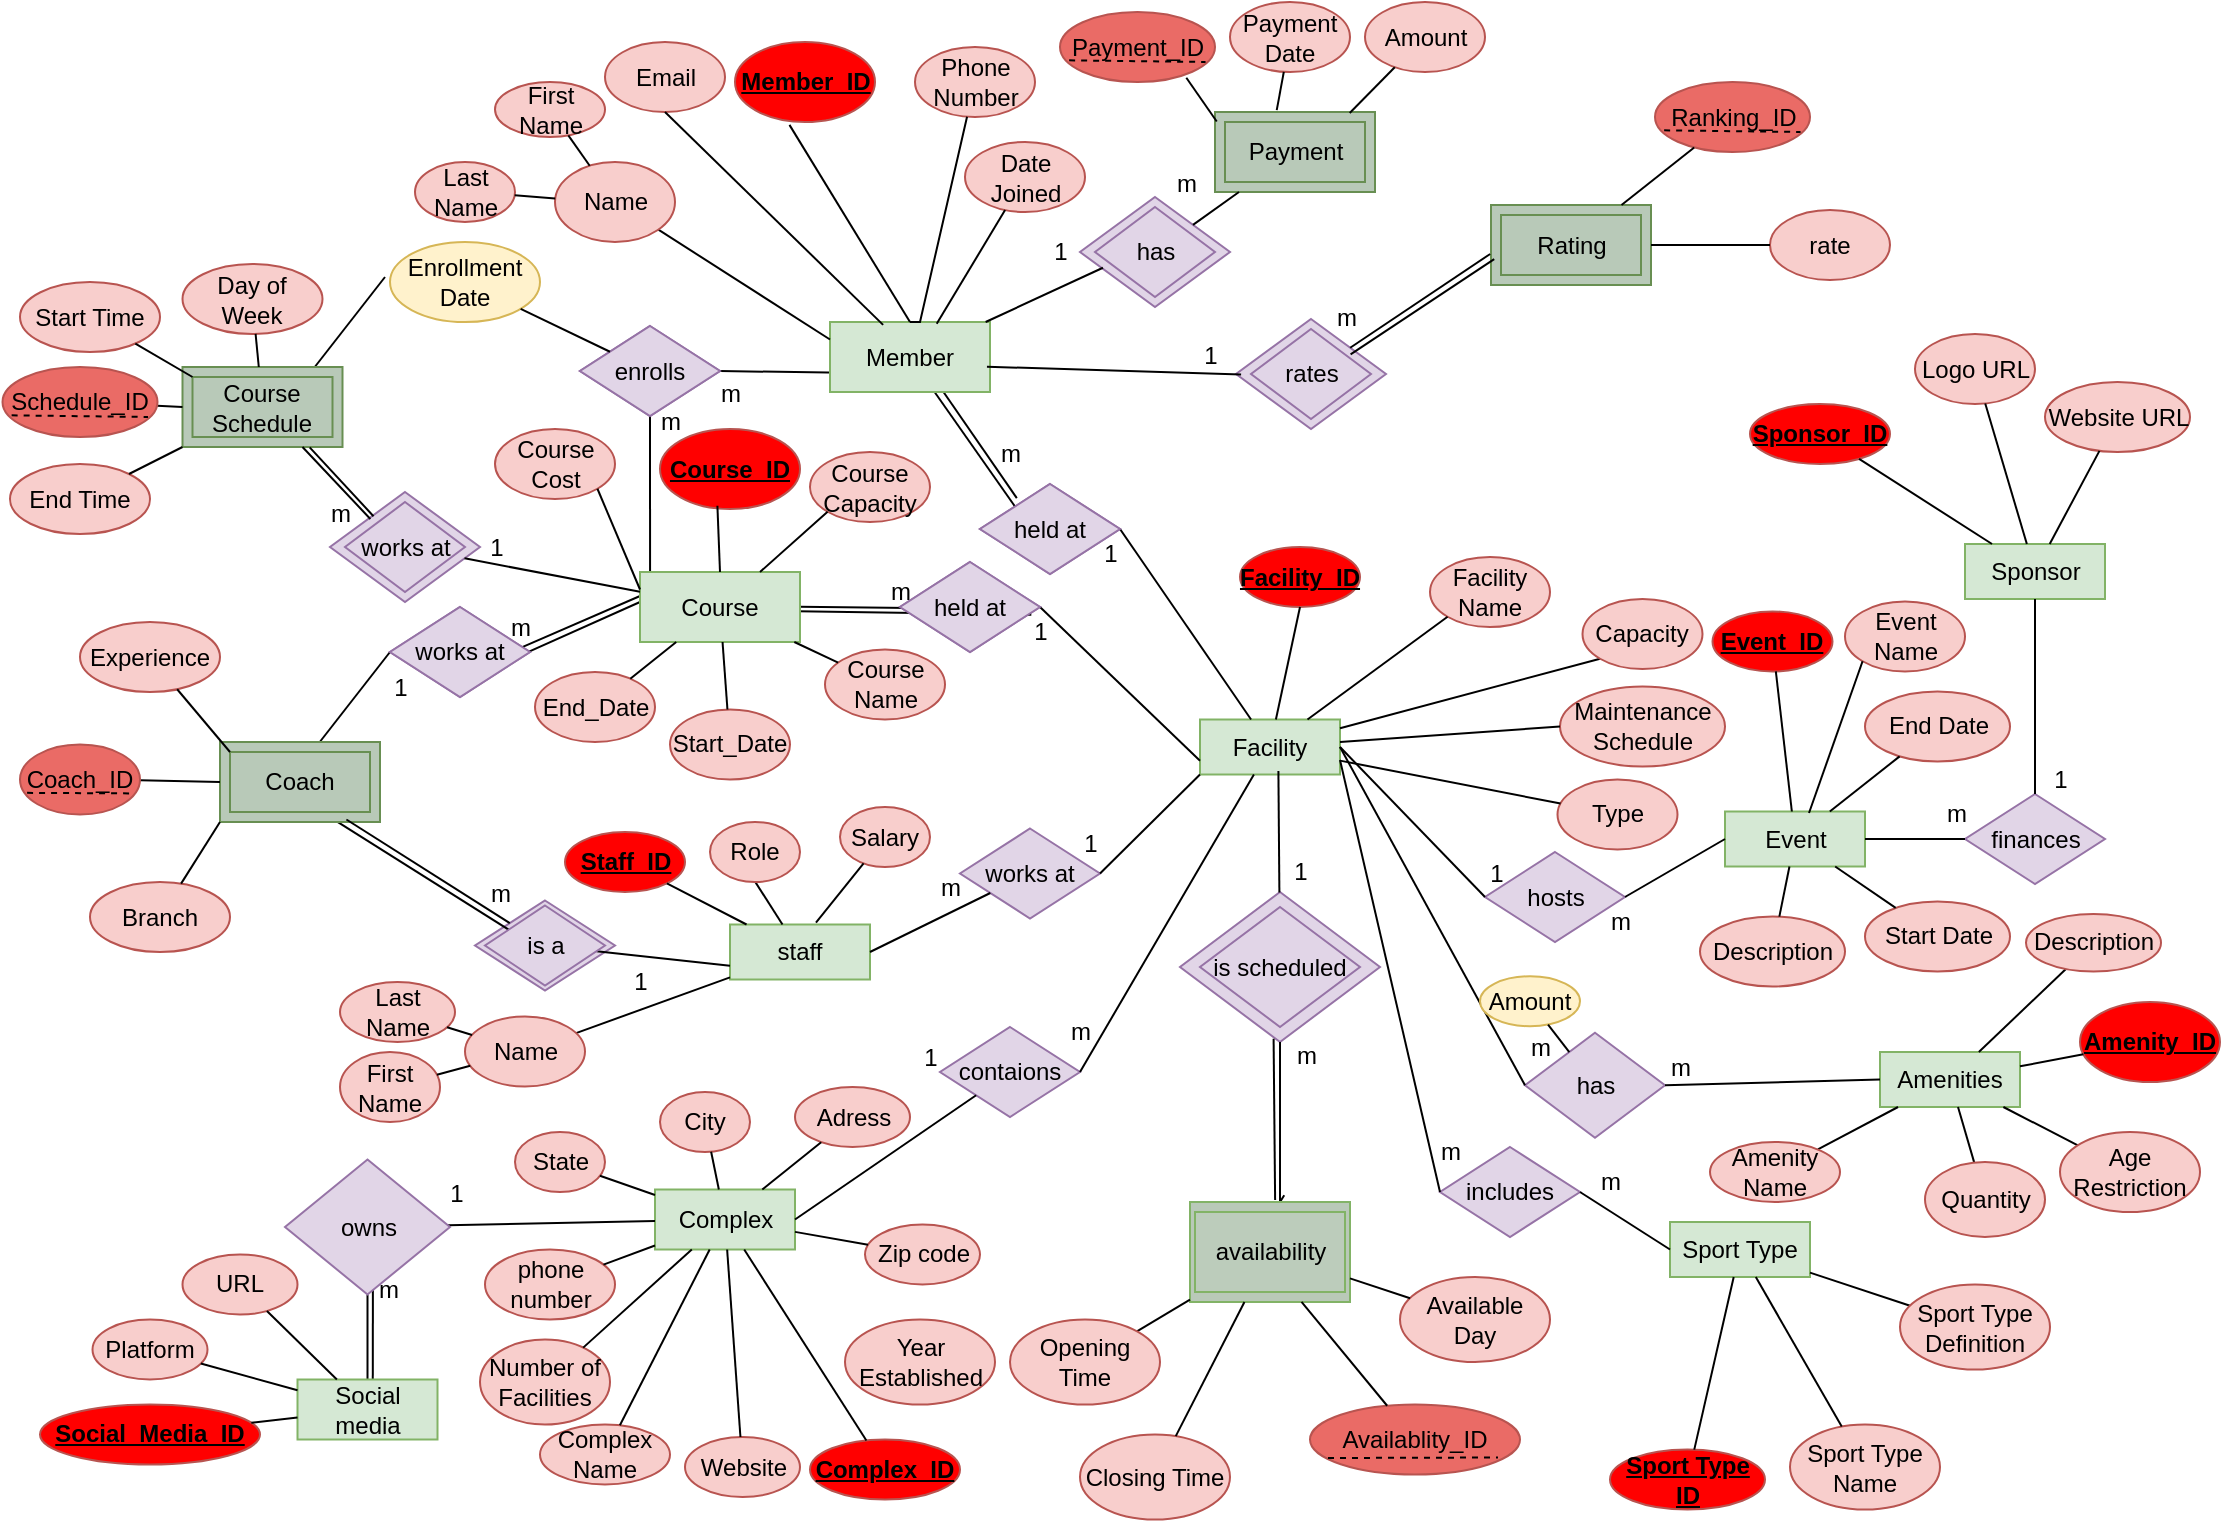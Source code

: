 <mxfile version="21.2.3" type="github">
  <diagram name="Page-1" id="PLng9I4rJ-9IpL7VwerK">
    <mxGraphModel dx="1904" dy="494" grid="1" gridSize="10" guides="1" tooltips="1" connect="1" arrows="1" fold="1" page="1" pageScale="1" pageWidth="850" pageHeight="1100" math="0" shadow="0">
      <root>
        <mxCell id="0" />
        <mxCell id="1" parent="0" />
        <mxCell id="hlcQiqIEzfI4XioGV9WH-1" value="Complex" style="rounded=0;whiteSpace=wrap;html=1;fillColor=#d5e8d4;strokeColor=#82b366;" parent="1" vertex="1">
          <mxGeometry x="97.5" y="673.75" width="70" height="30" as="geometry" />
        </mxCell>
        <mxCell id="hlcQiqIEzfI4XioGV9WH-3" value="Facility" style="rounded=0;whiteSpace=wrap;html=1;fillColor=#d5e8d4;strokeColor=#82b366;" parent="1" vertex="1">
          <mxGeometry x="370" y="438.75" width="70" height="27.5" as="geometry" />
        </mxCell>
        <mxCell id="hlcQiqIEzfI4XioGV9WH-5" value="contaions" style="rhombus;whiteSpace=wrap;html=1;fillColor=#e1d5e7;strokeColor=#9673a6;" parent="1" vertex="1">
          <mxGeometry x="240" y="592.5" width="70" height="45" as="geometry" />
        </mxCell>
        <mxCell id="hlcQiqIEzfI4XioGV9WH-12" value="" style="endArrow=none;html=1;rounded=0;exitX=1;exitY=0.5;exitDx=0;exitDy=0;" parent="1" source="hlcQiqIEzfI4XioGV9WH-1" target="hlcQiqIEzfI4XioGV9WH-5" edge="1">
          <mxGeometry width="50" height="50" relative="1" as="geometry">
            <mxPoint x="497.5" y="651.25" as="sourcePoint" />
            <mxPoint x="237.5" y="623.75" as="targetPoint" />
          </mxGeometry>
        </mxCell>
        <mxCell id="hlcQiqIEzfI4XioGV9WH-15" value="1" style="text;html=1;align=center;verticalAlign=middle;resizable=0;points=[];autosize=1;strokeColor=none;fillColor=none;" parent="1" vertex="1">
          <mxGeometry x="220" y="592.5" width="30" height="30" as="geometry" />
        </mxCell>
        <mxCell id="hlcQiqIEzfI4XioGV9WH-18" value="" style="endArrow=none;html=1;rounded=0;exitX=1;exitY=0.5;exitDx=0;exitDy=0;" parent="1" source="hlcQiqIEzfI4XioGV9WH-5" target="hlcQiqIEzfI4XioGV9WH-3" edge="1">
          <mxGeometry width="50" height="50" relative="1" as="geometry">
            <mxPoint x="255" y="310" as="sourcePoint" />
            <mxPoint x="305" y="260" as="targetPoint" />
          </mxGeometry>
        </mxCell>
        <mxCell id="hlcQiqIEzfI4XioGV9WH-19" value="m" style="text;html=1;align=center;verticalAlign=middle;resizable=0;points=[];autosize=1;strokeColor=none;fillColor=none;" parent="1" vertex="1">
          <mxGeometry x="295" y="580" width="30" height="30" as="geometry" />
        </mxCell>
        <mxCell id="hlcQiqIEzfI4XioGV9WH-25" value="m" style="text;html=1;align=center;verticalAlign=middle;resizable=0;points=[];autosize=1;strokeColor=none;fillColor=none;" parent="1" vertex="1">
          <mxGeometry x="-51.25" y="708.75" width="30" height="30" as="geometry" />
        </mxCell>
        <mxCell id="hlcQiqIEzfI4XioGV9WH-26" value="1" style="text;html=1;align=center;verticalAlign=middle;resizable=0;points=[];autosize=1;strokeColor=none;fillColor=none;" parent="1" vertex="1">
          <mxGeometry x="-17.5" y="661.25" width="30" height="30" as="geometry" />
        </mxCell>
        <mxCell id="hlcQiqIEzfI4XioGV9WH-27" value="" style="endArrow=none;html=1;rounded=0;" parent="1" source="hlcQiqIEzfI4XioGV9WH-1" target="hlcQiqIEzfI4XioGV9WH-54" edge="1">
          <mxGeometry width="50" height="50" relative="1" as="geometry">
            <mxPoint x="317.5" y="634.25" as="sourcePoint" />
            <mxPoint x="167.5" y="691.25" as="targetPoint" />
          </mxGeometry>
        </mxCell>
        <mxCell id="hlcQiqIEzfI4XioGV9WH-29" value="" style="endArrow=none;html=1;rounded=0;entryX=0.5;entryY=0;entryDx=0;entryDy=0;" parent="1" source="hlcQiqIEzfI4XioGV9WH-54" edge="1">
          <mxGeometry width="50" height="50" relative="1" as="geometry">
            <mxPoint x="-46.25" y="718.75" as="sourcePoint" />
            <mxPoint x="-46.25" y="768.75" as="targetPoint" />
          </mxGeometry>
        </mxCell>
        <mxCell id="hlcQiqIEzfI4XioGV9WH-33" value="" style="endArrow=none;html=1;rounded=0;entryX=0.533;entryY=0.019;entryDx=0;entryDy=0;entryPerimeter=0;exitX=0.53;exitY=0.984;exitDx=0;exitDy=0;exitPerimeter=0;" parent="1" edge="1">
          <mxGeometry width="50" height="50" relative="1" as="geometry">
            <mxPoint x="-43.55" y="717.79" as="sourcePoint" />
            <mxPoint x="-43.61" y="769.7" as="targetPoint" />
          </mxGeometry>
        </mxCell>
        <mxCell id="hlcQiqIEzfI4XioGV9WH-36" value="" style="rhombus;whiteSpace=wrap;html=1;fillColor=#e1d5e7;strokeColor=#9673a6;" parent="1" vertex="1">
          <mxGeometry x="360" y="525" width="100" height="75" as="geometry" />
        </mxCell>
        <mxCell id="hlcQiqIEzfI4XioGV9WH-37" value="" style="endArrow=none;html=1;rounded=0;exitX=0.468;exitY=0.979;exitDx=0;exitDy=0;exitPerimeter=0;entryX=0.532;entryY=-0.019;entryDx=0;entryDy=0;entryPerimeter=0;" parent="1" source="hlcQiqIEzfI4XioGV9WH-36" target="hlcQiqIEzfI4XioGV9WH-41" edge="1">
          <mxGeometry width="50" height="50" relative="1" as="geometry">
            <mxPoint x="404.69" y="600" as="sourcePoint" />
            <mxPoint x="405" y="680" as="targetPoint" />
          </mxGeometry>
        </mxCell>
        <mxCell id="hlcQiqIEzfI4XioGV9WH-39" value="" style="endArrow=none;html=1;rounded=0;entryX=0.589;entryY=-0.068;entryDx=0;entryDy=0;exitX=0.5;exitY=1;exitDx=0;exitDy=0;exitPerimeter=0;entryPerimeter=0;" parent="1" source="hlcQiqIEzfI4XioGV9WH-36" target="hlcQiqIEzfI4XioGV9WH-41" edge="1">
          <mxGeometry width="50" height="50" relative="1" as="geometry">
            <mxPoint x="415" y="600" as="sourcePoint" />
            <mxPoint x="414.69" y="675" as="targetPoint" />
            <Array as="points">
              <mxPoint x="410" y="680" />
            </Array>
          </mxGeometry>
        </mxCell>
        <mxCell id="hlcQiqIEzfI4XioGV9WH-41" value="" style="rounded=0;whiteSpace=wrap;html=1;fillColor=#B9C9B8;strokeColor=#82b366;" parent="1" vertex="1">
          <mxGeometry x="365" y="680" width="80" height="50" as="geometry" />
        </mxCell>
        <mxCell id="hlcQiqIEzfI4XioGV9WH-42" value="availability" style="rounded=0;whiteSpace=wrap;html=1;fillColor=#BCCCBB;strokeColor=#82b366;" parent="1" vertex="1">
          <mxGeometry x="367.5" y="685" width="75" height="40" as="geometry" />
        </mxCell>
        <mxCell id="hlcQiqIEzfI4XioGV9WH-50" value="" style="endArrow=none;html=1;rounded=0;exitX=0.56;exitY=0.935;exitDx=0;exitDy=0;exitPerimeter=0;" parent="1" source="hlcQiqIEzfI4XioGV9WH-3" target="hlcQiqIEzfI4XioGV9WH-36" edge="1">
          <mxGeometry width="50" height="50" relative="1" as="geometry">
            <mxPoint x="409" y="470" as="sourcePoint" />
            <mxPoint x="205" y="530" as="targetPoint" />
          </mxGeometry>
        </mxCell>
        <mxCell id="hlcQiqIEzfI4XioGV9WH-52" value="is scheduled" style="rhombus;whiteSpace=wrap;html=1;fillColor=#e1d5e7;strokeColor=#9673a6;" parent="1" vertex="1">
          <mxGeometry x="370" y="532.5" width="80" height="60" as="geometry" />
        </mxCell>
        <mxCell id="hlcQiqIEzfI4XioGV9WH-54" value="owns" style="rhombus;whiteSpace=wrap;html=1;fillColor=#e1d5e7;strokeColor=#9673a6;" parent="1" vertex="1">
          <mxGeometry x="-87.5" y="658.75" width="82.5" height="67.5" as="geometry" />
        </mxCell>
        <mxCell id="hlcQiqIEzfI4XioGV9WH-64" value="Sport Type" style="rounded=0;whiteSpace=wrap;html=1;fillColor=#d5e8d4;strokeColor=#82b366;" parent="1" vertex="1">
          <mxGeometry x="605" y="690" width="70" height="27.5" as="geometry" />
        </mxCell>
        <mxCell id="hlcQiqIEzfI4XioGV9WH-65" value="includes" style="rhombus;whiteSpace=wrap;html=1;fillColor=#e1d5e7;strokeColor=#9673a6;" parent="1" vertex="1">
          <mxGeometry x="490" y="652.5" width="70" height="45" as="geometry" />
        </mxCell>
        <mxCell id="hlcQiqIEzfI4XioGV9WH-66" value="" style="endArrow=none;html=1;rounded=0;exitX=1;exitY=0.75;exitDx=0;exitDy=0;entryX=0;entryY=0.5;entryDx=0;entryDy=0;" parent="1" target="hlcQiqIEzfI4XioGV9WH-65" edge="1">
          <mxGeometry width="50" height="50" relative="1" as="geometry">
            <mxPoint x="440" y="459" as="sourcePoint" />
            <mxPoint x="790" y="460" as="targetPoint" />
          </mxGeometry>
        </mxCell>
        <mxCell id="hlcQiqIEzfI4XioGV9WH-67" value="m" style="text;html=1;align=center;verticalAlign=middle;resizable=0;points=[];autosize=1;strokeColor=none;fillColor=none;" parent="1" vertex="1">
          <mxGeometry x="480" y="640" width="30" height="30" as="geometry" />
        </mxCell>
        <mxCell id="hlcQiqIEzfI4XioGV9WH-68" value="" style="endArrow=none;html=1;rounded=0;exitX=1;exitY=0.5;exitDx=0;exitDy=0;entryX=0;entryY=0.5;entryDx=0;entryDy=0;" parent="1" source="hlcQiqIEzfI4XioGV9WH-65" target="hlcQiqIEzfI4XioGV9WH-64" edge="1">
          <mxGeometry width="50" height="50" relative="1" as="geometry">
            <mxPoint x="500" y="497.5" as="sourcePoint" />
            <mxPoint x="550" y="447.5" as="targetPoint" />
          </mxGeometry>
        </mxCell>
        <mxCell id="hlcQiqIEzfI4XioGV9WH-69" value="m" style="text;html=1;align=center;verticalAlign=middle;resizable=0;points=[];autosize=1;strokeColor=none;fillColor=none;" parent="1" vertex="1">
          <mxGeometry x="560" y="655" width="30" height="30" as="geometry" />
        </mxCell>
        <mxCell id="hlcQiqIEzfI4XioGV9WH-70" value="Amenities" style="rounded=0;whiteSpace=wrap;html=1;fillColor=#d5e8d4;strokeColor=#82b366;" parent="1" vertex="1">
          <mxGeometry x="710" y="605" width="70" height="27.5" as="geometry" />
        </mxCell>
        <mxCell id="hlcQiqIEzfI4XioGV9WH-71" value="has" style="rhombus;whiteSpace=wrap;html=1;fillColor=#e1d5e7;strokeColor=#9673a6;" parent="1" vertex="1">
          <mxGeometry x="532.5" y="595.37" width="70" height="52.5" as="geometry" />
        </mxCell>
        <mxCell id="hlcQiqIEzfI4XioGV9WH-72" value="" style="endArrow=none;html=1;rounded=0;entryX=0;entryY=0.5;entryDx=0;entryDy=0;exitX=1;exitY=0.5;exitDx=0;exitDy=0;" parent="1" source="hlcQiqIEzfI4XioGV9WH-3" target="hlcQiqIEzfI4XioGV9WH-71" edge="1">
          <mxGeometry width="50" height="50" relative="1" as="geometry">
            <mxPoint x="420" y="535.09" as="sourcePoint" />
            <mxPoint x="872.5" y="392.5" as="targetPoint" />
          </mxGeometry>
        </mxCell>
        <mxCell id="hlcQiqIEzfI4XioGV9WH-73" value="m" style="text;html=1;align=center;verticalAlign=middle;resizable=0;points=[];autosize=1;strokeColor=none;fillColor=none;" parent="1" vertex="1">
          <mxGeometry x="525" y="587.87" width="30" height="30" as="geometry" />
        </mxCell>
        <mxCell id="hlcQiqIEzfI4XioGV9WH-74" value="" style="endArrow=none;html=1;rounded=0;exitX=1;exitY=0.5;exitDx=0;exitDy=0;entryX=0;entryY=0.5;entryDx=0;entryDy=0;" parent="1" source="hlcQiqIEzfI4XioGV9WH-71" target="hlcQiqIEzfI4XioGV9WH-70" edge="1">
          <mxGeometry width="50" height="50" relative="1" as="geometry">
            <mxPoint x="582.5" y="430" as="sourcePoint" />
            <mxPoint x="632.5" y="380" as="targetPoint" />
          </mxGeometry>
        </mxCell>
        <mxCell id="hlcQiqIEzfI4XioGV9WH-75" value="m" style="text;html=1;align=center;verticalAlign=middle;resizable=0;points=[];autosize=1;strokeColor=none;fillColor=none;" parent="1" vertex="1">
          <mxGeometry x="595" y="597.87" width="30" height="30" as="geometry" />
        </mxCell>
        <mxCell id="hlcQiqIEzfI4XioGV9WH-76" value="Event" style="rounded=0;whiteSpace=wrap;html=1;fillColor=#d5e8d4;strokeColor=#82b366;" parent="1" vertex="1">
          <mxGeometry x="632.5" y="484.75" width="70" height="27.5" as="geometry" />
        </mxCell>
        <mxCell id="hlcQiqIEzfI4XioGV9WH-77" value="hosts" style="rhombus;whiteSpace=wrap;html=1;fillColor=#e1d5e7;strokeColor=#9673a6;" parent="1" vertex="1">
          <mxGeometry x="512.5" y="505" width="70" height="45" as="geometry" />
        </mxCell>
        <mxCell id="hlcQiqIEzfI4XioGV9WH-78" value="" style="endArrow=none;html=1;rounded=0;exitX=1;exitY=0.5;exitDx=0;exitDy=0;entryX=0;entryY=0.5;entryDx=0;entryDy=0;" parent="1" source="hlcQiqIEzfI4XioGV9WH-3" target="hlcQiqIEzfI4XioGV9WH-77" edge="1">
          <mxGeometry width="50" height="50" relative="1" as="geometry">
            <mxPoint x="425" y="521.5" as="sourcePoint" />
            <mxPoint x="815" y="280" as="targetPoint" />
          </mxGeometry>
        </mxCell>
        <mxCell id="hlcQiqIEzfI4XioGV9WH-79" value="1" style="text;html=1;align=center;verticalAlign=middle;resizable=0;points=[];autosize=1;strokeColor=none;fillColor=none;" parent="1" vertex="1">
          <mxGeometry x="502.5" y="501.25" width="30" height="30" as="geometry" />
        </mxCell>
        <mxCell id="hlcQiqIEzfI4XioGV9WH-80" value="" style="endArrow=none;html=1;rounded=0;exitX=1;exitY=0.5;exitDx=0;exitDy=0;entryX=0;entryY=0.5;entryDx=0;entryDy=0;" parent="1" source="hlcQiqIEzfI4XioGV9WH-77" target="hlcQiqIEzfI4XioGV9WH-76" edge="1">
          <mxGeometry width="50" height="50" relative="1" as="geometry">
            <mxPoint x="525" y="317.5" as="sourcePoint" />
            <mxPoint x="575" y="267.5" as="targetPoint" />
          </mxGeometry>
        </mxCell>
        <mxCell id="hlcQiqIEzfI4XioGV9WH-81" value="m" style="text;html=1;align=center;verticalAlign=middle;resizable=0;points=[];autosize=1;strokeColor=none;fillColor=none;" parent="1" vertex="1">
          <mxGeometry x="565" y="525" width="30" height="30" as="geometry" />
        </mxCell>
        <mxCell id="hlcQiqIEzfI4XioGV9WH-83" value="Sponsor" style="rounded=0;whiteSpace=wrap;html=1;fillColor=#d5e8d4;strokeColor=#82b366;" parent="1" vertex="1">
          <mxGeometry x="752.5" y="351" width="70" height="27.5" as="geometry" />
        </mxCell>
        <mxCell id="hlcQiqIEzfI4XioGV9WH-84" value="finances" style="rhombus;whiteSpace=wrap;html=1;fillColor=#e1d5e7;strokeColor=#9673a6;" parent="1" vertex="1">
          <mxGeometry x="752.5" y="476" width="70" height="45" as="geometry" />
        </mxCell>
        <mxCell id="hlcQiqIEzfI4XioGV9WH-85" value="" style="endArrow=none;html=1;rounded=0;exitX=1;exitY=0.5;exitDx=0;exitDy=0;entryX=0;entryY=0.5;entryDx=0;entryDy=0;" parent="1" source="hlcQiqIEzfI4XioGV9WH-76" target="hlcQiqIEzfI4XioGV9WH-84" edge="1">
          <mxGeometry width="50" height="50" relative="1" as="geometry">
            <mxPoint x="617.5" y="579.75" as="sourcePoint" />
            <mxPoint x="1022.5" y="376" as="targetPoint" />
          </mxGeometry>
        </mxCell>
        <mxCell id="hlcQiqIEzfI4XioGV9WH-86" value="m" style="text;html=1;align=center;verticalAlign=middle;resizable=0;points=[];autosize=1;strokeColor=none;fillColor=none;" parent="1" vertex="1">
          <mxGeometry x="732.5" y="471" width="30" height="30" as="geometry" />
        </mxCell>
        <mxCell id="hlcQiqIEzfI4XioGV9WH-87" value="" style="endArrow=none;html=1;rounded=0;" parent="1" source="hlcQiqIEzfI4XioGV9WH-84" target="hlcQiqIEzfI4XioGV9WH-83" edge="1">
          <mxGeometry width="50" height="50" relative="1" as="geometry">
            <mxPoint x="765" y="413.5" as="sourcePoint" />
            <mxPoint x="815" y="363.5" as="targetPoint" />
          </mxGeometry>
        </mxCell>
        <mxCell id="hlcQiqIEzfI4XioGV9WH-88" value="1" style="text;html=1;align=center;verticalAlign=middle;resizable=0;points=[];autosize=1;strokeColor=none;fillColor=none;" parent="1" vertex="1">
          <mxGeometry x="785" y="453.5" width="30" height="30" as="geometry" />
        </mxCell>
        <mxCell id="hlcQiqIEzfI4XioGV9WH-89" value="staff" style="rounded=0;whiteSpace=wrap;html=1;fillColor=#d5e8d4;strokeColor=#82b366;" parent="1" vertex="1">
          <mxGeometry x="135" y="541.25" width="70" height="27.5" as="geometry" />
        </mxCell>
        <mxCell id="hlcQiqIEzfI4XioGV9WH-90" value="works at" style="rhombus;whiteSpace=wrap;html=1;fillColor=#e1d5e7;strokeColor=#9673a6;" parent="1" vertex="1">
          <mxGeometry x="250" y="493.25" width="70" height="45" as="geometry" />
        </mxCell>
        <mxCell id="hlcQiqIEzfI4XioGV9WH-91" value="" style="endArrow=none;html=1;rounded=0;exitX=0;exitY=1;exitDx=0;exitDy=0;entryX=1;entryY=0.5;entryDx=0;entryDy=0;" parent="1" source="hlcQiqIEzfI4XioGV9WH-3" target="hlcQiqIEzfI4XioGV9WH-90" edge="1">
          <mxGeometry width="50" height="50" relative="1" as="geometry">
            <mxPoint x="90" y="226.5" as="sourcePoint" />
            <mxPoint x="440" y="227.5" as="targetPoint" />
          </mxGeometry>
        </mxCell>
        <mxCell id="hlcQiqIEzfI4XioGV9WH-92" value="m" style="text;html=1;align=center;verticalAlign=middle;resizable=0;points=[];autosize=1;strokeColor=none;fillColor=none;" parent="1" vertex="1">
          <mxGeometry x="230" y="508.25" width="30" height="30" as="geometry" />
        </mxCell>
        <mxCell id="hlcQiqIEzfI4XioGV9WH-94" value="1" style="text;html=1;align=center;verticalAlign=middle;resizable=0;points=[];autosize=1;strokeColor=none;fillColor=none;" parent="1" vertex="1">
          <mxGeometry x="300" y="486.25" width="30" height="30" as="geometry" />
        </mxCell>
        <mxCell id="hlcQiqIEzfI4XioGV9WH-95" value="" style="endArrow=none;html=1;rounded=0;entryX=1;entryY=0.5;entryDx=0;entryDy=0;" parent="1" source="hlcQiqIEzfI4XioGV9WH-90" target="hlcQiqIEzfI4XioGV9WH-89" edge="1">
          <mxGeometry width="50" height="50" relative="1" as="geometry">
            <mxPoint x="232.5" y="513.25" as="sourcePoint" />
            <mxPoint x="107.5" y="502" as="targetPoint" />
          </mxGeometry>
        </mxCell>
        <mxCell id="hlcQiqIEzfI4XioGV9WH-98" value="held at" style="rhombus;whiteSpace=wrap;html=1;fillColor=#e1d5e7;strokeColor=#9673a6;" parent="1" vertex="1">
          <mxGeometry x="220" y="360" width="70" height="45" as="geometry" />
        </mxCell>
        <mxCell id="hlcQiqIEzfI4XioGV9WH-99" value="" style="endArrow=none;html=1;rounded=0;exitX=0;exitY=0.75;exitDx=0;exitDy=0;entryX=1;entryY=0.5;entryDx=0;entryDy=0;" parent="1" source="hlcQiqIEzfI4XioGV9WH-3" target="hlcQiqIEzfI4XioGV9WH-98" edge="1">
          <mxGeometry width="50" height="50" relative="1" as="geometry">
            <mxPoint x="370" y="399.75" as="sourcePoint" />
            <mxPoint x="440" y="161.25" as="targetPoint" />
          </mxGeometry>
        </mxCell>
        <mxCell id="hlcQiqIEzfI4XioGV9WH-100" value="m" style="text;html=1;align=center;verticalAlign=middle;resizable=0;points=[];autosize=1;strokeColor=none;fillColor=none;" parent="1" vertex="1">
          <mxGeometry x="205" y="360" width="30" height="30" as="geometry" />
        </mxCell>
        <mxCell id="hlcQiqIEzfI4XioGV9WH-101" value="1" style="text;html=1;align=center;verticalAlign=middle;resizable=0;points=[];autosize=1;strokeColor=none;fillColor=none;" parent="1" vertex="1">
          <mxGeometry x="275" y="380" width="30" height="30" as="geometry" />
        </mxCell>
        <mxCell id="hlcQiqIEzfI4XioGV9WH-102" value="" style="endArrow=none;html=1;rounded=0;exitX=0.078;exitY=0.512;exitDx=0;exitDy=0;exitPerimeter=0;entryX=0.994;entryY=0.559;entryDx=0;entryDy=0;entryPerimeter=0;" parent="1" source="hlcQiqIEzfI4XioGV9WH-112" edge="1">
          <mxGeometry width="50" height="50" relative="1" as="geometry">
            <mxPoint x="150" y="198.75" as="sourcePoint" />
            <mxPoint x="169.52" y="382.36" as="targetPoint" />
          </mxGeometry>
        </mxCell>
        <mxCell id="hlcQiqIEzfI4XioGV9WH-104" value="works at" style="rhombus;whiteSpace=wrap;html=1;fillColor=#e1d5e7;strokeColor=#9673a6;" parent="1" vertex="1">
          <mxGeometry x="-35" y="382.5" width="70" height="45" as="geometry" />
        </mxCell>
        <mxCell id="hlcQiqIEzfI4XioGV9WH-105" value="" style="endArrow=none;html=1;rounded=0;exitX=0;exitY=0.5;exitDx=0;exitDy=0;entryX=0.921;entryY=0.546;entryDx=0;entryDy=0;entryPerimeter=0;" parent="1" target="hlcQiqIEzfI4XioGV9WH-104" edge="1">
          <mxGeometry width="50" height="50" relative="1" as="geometry">
            <mxPoint x="90" y="380" as="sourcePoint" />
            <mxPoint x="315" y="31.25" as="targetPoint" />
          </mxGeometry>
        </mxCell>
        <mxCell id="hlcQiqIEzfI4XioGV9WH-108" value="" style="endArrow=none;html=1;rounded=0;exitX=0;exitY=0.5;exitDx=0;exitDy=0;entryX=0.5;entryY=0;entryDx=0;entryDy=0;" parent="1" source="hlcQiqIEzfI4XioGV9WH-126" edge="1">
          <mxGeometry width="50" height="50" relative="1" as="geometry">
            <mxPoint x="25" y="68.75" as="sourcePoint" />
            <mxPoint x="-75" y="456.25" as="targetPoint" />
          </mxGeometry>
        </mxCell>
        <mxCell id="hlcQiqIEzfI4XioGV9WH-111" value="" style="endArrow=none;html=1;rounded=0;entryX=0.984;entryY=0.617;entryDx=0;entryDy=0;entryPerimeter=0;exitX=0.938;exitY=0.585;exitDx=0;exitDy=0;exitPerimeter=0;" parent="1" source="hlcQiqIEzfI4XioGV9WH-112" edge="1">
          <mxGeometry width="50" height="50" relative="1" as="geometry">
            <mxPoint x="230" y="390" as="sourcePoint" />
            <mxPoint x="168.72" y="384.68" as="targetPoint" />
          </mxGeometry>
        </mxCell>
        <mxCell id="hlcQiqIEzfI4XioGV9WH-112" value="held at" style="rhombus;whiteSpace=wrap;html=1;fillColor=#e1d5e7;strokeColor=#9673a6;" parent="1" vertex="1">
          <mxGeometry x="220" y="360" width="70" height="45" as="geometry" />
        </mxCell>
        <mxCell id="hlcQiqIEzfI4XioGV9WH-123" value="" style="endArrow=none;html=1;rounded=0;exitX=0.029;exitY=0.4;exitDx=0;exitDy=0;entryX=0.924;entryY=0.46;entryDx=0;entryDy=0;entryPerimeter=0;exitPerimeter=0;" parent="1" target="hlcQiqIEzfI4XioGV9WH-104" edge="1">
          <mxGeometry width="50" height="50" relative="1" as="geometry">
            <mxPoint x="92.32" y="376.0" as="sourcePoint" />
            <mxPoint x="30" y="360" as="targetPoint" />
          </mxGeometry>
        </mxCell>
        <mxCell id="hlcQiqIEzfI4XioGV9WH-126" value="works at" style="rhombus;whiteSpace=wrap;html=1;fillColor=#e1d5e7;strokeColor=#9673a6;" parent="1" vertex="1">
          <mxGeometry x="-35" y="382.5" width="70" height="45" as="geometry" />
        </mxCell>
        <mxCell id="hlcQiqIEzfI4XioGV9WH-127" value="is a" style="rhombus;whiteSpace=wrap;html=1;fillColor=#e1d5e7;strokeColor=#9673a6;" parent="1" vertex="1">
          <mxGeometry x="7.5" y="529.25" width="70" height="45" as="geometry" />
        </mxCell>
        <mxCell id="hlcQiqIEzfI4XioGV9WH-133" value="1" style="text;html=1;align=center;verticalAlign=middle;resizable=0;points=[];autosize=1;strokeColor=none;fillColor=none;" parent="1" vertex="1">
          <mxGeometry x="-45" y="407.5" width="30" height="30" as="geometry" />
        </mxCell>
        <mxCell id="hlcQiqIEzfI4XioGV9WH-135" value="m" style="text;html=1;align=center;verticalAlign=middle;resizable=0;points=[];autosize=1;strokeColor=none;fillColor=none;" parent="1" vertex="1">
          <mxGeometry x="15" y="377.5" width="30" height="30" as="geometry" />
        </mxCell>
        <mxCell id="hlcQiqIEzfI4XioGV9WH-136" value="1" style="text;html=1;align=center;verticalAlign=middle;resizable=0;points=[];autosize=1;strokeColor=none;fillColor=none;" parent="1" vertex="1">
          <mxGeometry x="75" y="555" width="30" height="30" as="geometry" />
        </mxCell>
        <mxCell id="hlcQiqIEzfI4XioGV9WH-137" value="m" style="text;html=1;align=center;verticalAlign=middle;resizable=0;points=[];autosize=1;strokeColor=none;fillColor=none;" parent="1" vertex="1">
          <mxGeometry x="5" y="511.25" width="30" height="30" as="geometry" />
        </mxCell>
        <mxCell id="hlcQiqIEzfI4XioGV9WH-138" value="" style="endArrow=none;html=1;rounded=0;exitX=0.625;exitY=0.706;exitDx=0;exitDy=0;entryX=0.586;entryY=1.049;entryDx=0;entryDy=0;entryPerimeter=0;exitPerimeter=0;" parent="1" source="hlcQiqIEzfI4XioGV9WH-147" edge="1">
          <mxGeometry width="50" height="50" relative="1" as="geometry">
            <mxPoint x="-20" y="398" as="sourcePoint" />
            <mxPoint x="-68.98" y="485.097" as="targetPoint" />
          </mxGeometry>
        </mxCell>
        <mxCell id="hlcQiqIEzfI4XioGV9WH-139" value="" style="endArrow=none;html=1;rounded=0;exitX=0;exitY=0.75;exitDx=0;exitDy=0;" parent="1" source="hlcQiqIEzfI4XioGV9WH-89" target="hlcQiqIEzfI4XioGV9WH-147" edge="1">
          <mxGeometry width="50" height="50" relative="1" as="geometry">
            <mxPoint x="35" y="594.25" as="sourcePoint" />
            <mxPoint x="-14" y="566.25" as="targetPoint" />
          </mxGeometry>
        </mxCell>
        <mxCell id="hlcQiqIEzfI4XioGV9WH-140" value="Social media" style="rounded=0;whiteSpace=wrap;html=1;fillColor=#d5e8d4;strokeColor=#82b366;" parent="1" vertex="1">
          <mxGeometry x="-81.25" y="768.75" width="70" height="30" as="geometry" />
        </mxCell>
        <mxCell id="hlcQiqIEzfI4XioGV9WH-143" value="Courses" style="rounded=0;whiteSpace=wrap;html=1;fillColor=#B8C9B8;strokeColor=#688F52;" parent="1" vertex="1">
          <mxGeometry x="-120" y="450" width="80" height="40" as="geometry" />
        </mxCell>
        <mxCell id="hlcQiqIEzfI4XioGV9WH-144" value="Coach" style="rounded=0;whiteSpace=wrap;html=1;fillColor=#B8C9B8;strokeColor=#688F52;" parent="1" vertex="1">
          <mxGeometry x="-115" y="455" width="70" height="30" as="geometry" />
        </mxCell>
        <mxCell id="hlcQiqIEzfI4XioGV9WH-145" value="Course" style="rounded=0;whiteSpace=wrap;html=1;fillColor=#d5e8d4;strokeColor=#82b366;" parent="1" vertex="1">
          <mxGeometry x="90" y="365" width="80" height="35" as="geometry" />
        </mxCell>
        <mxCell id="hlcQiqIEzfI4XioGV9WH-146" value="" style="endArrow=none;html=1;rounded=0;entryX=0.79;entryY=0.969;entryDx=0;entryDy=0;entryPerimeter=0;" parent="1" source="hlcQiqIEzfI4XioGV9WH-127" target="hlcQiqIEzfI4XioGV9WH-143" edge="1">
          <mxGeometry width="50" height="50" relative="1" as="geometry">
            <mxPoint x="-10" y="520" as="sourcePoint" />
            <mxPoint x="-55" y="490" as="targetPoint" />
          </mxGeometry>
        </mxCell>
        <mxCell id="hlcQiqIEzfI4XioGV9WH-147" value="is a" style="rhombus;whiteSpace=wrap;html=1;fillColor=#e1d5e7;strokeColor=#9673a6;" parent="1" vertex="1">
          <mxGeometry x="12.5" y="531.75" width="60" height="40" as="geometry" />
        </mxCell>
        <mxCell id="hlcQiqIEzfI4XioGV9WH-148" value="held at" style="rhombus;whiteSpace=wrap;html=1;fillColor=#e1d5e7;strokeColor=#9673a6;" parent="1" vertex="1">
          <mxGeometry x="260" y="321" width="70" height="45" as="geometry" />
        </mxCell>
        <mxCell id="hlcQiqIEzfI4XioGV9WH-149" value="" style="endArrow=none;html=1;rounded=0;entryX=1;entryY=0.5;entryDx=0;entryDy=0;" parent="1" source="hlcQiqIEzfI4XioGV9WH-3" target="hlcQiqIEzfI4XioGV9WH-148" edge="1">
          <mxGeometry width="50" height="50" relative="1" as="geometry">
            <mxPoint x="425" y="390" as="sourcePoint" />
            <mxPoint x="495" y="92.25" as="targetPoint" />
          </mxGeometry>
        </mxCell>
        <mxCell id="hlcQiqIEzfI4XioGV9WH-150" value="m" style="text;html=1;align=center;verticalAlign=middle;resizable=0;points=[];autosize=1;strokeColor=none;fillColor=none;" parent="1" vertex="1">
          <mxGeometry x="260" y="291" width="30" height="30" as="geometry" />
        </mxCell>
        <mxCell id="hlcQiqIEzfI4XioGV9WH-151" value="1" style="text;html=1;align=center;verticalAlign=middle;resizable=0;points=[];autosize=1;strokeColor=none;fillColor=none;" parent="1" vertex="1">
          <mxGeometry x="310" y="341" width="30" height="30" as="geometry" />
        </mxCell>
        <mxCell id="hlcQiqIEzfI4XioGV9WH-152" value="" style="endArrow=none;html=1;rounded=0;exitX=0.263;exitY=0.157;exitDx=0;exitDy=0;exitPerimeter=0;entryX=0.691;entryY=0.939;entryDx=0;entryDy=0;entryPerimeter=0;" parent="1" source="hlcQiqIEzfI4XioGV9WH-154" target="hlcQiqIEzfI4XioGV9WH-175" edge="1">
          <mxGeometry width="50" height="50" relative="1" as="geometry">
            <mxPoint x="205" y="129.75" as="sourcePoint" />
            <mxPoint x="224.52" y="313.36" as="targetPoint" />
          </mxGeometry>
        </mxCell>
        <mxCell id="hlcQiqIEzfI4XioGV9WH-153" value="" style="endArrow=none;html=1;rounded=0;exitX=0;exitY=0;exitDx=0;exitDy=0;" parent="1" source="hlcQiqIEzfI4XioGV9WH-154" target="hlcQiqIEzfI4XioGV9WH-175" edge="1">
          <mxGeometry width="50" height="50" relative="1" as="geometry">
            <mxPoint x="285" y="321" as="sourcePoint" />
            <mxPoint x="223.72" y="315.68" as="targetPoint" />
          </mxGeometry>
        </mxCell>
        <mxCell id="hlcQiqIEzfI4XioGV9WH-154" value="held at" style="rhombus;whiteSpace=wrap;html=1;fillColor=#e1d5e7;strokeColor=#9673a6;" parent="1" vertex="1">
          <mxGeometry x="260" y="321" width="70" height="45" as="geometry" />
        </mxCell>
        <mxCell id="hlcQiqIEzfI4XioGV9WH-155" value="Member" style="rounded=0;whiteSpace=wrap;html=1;fillColor=#d5e8d4;strokeColor=#82b366;" parent="1" vertex="1">
          <mxGeometry x="185" y="240" width="80" height="35" as="geometry" />
        </mxCell>
        <mxCell id="hlcQiqIEzfI4XioGV9WH-157" value="held at" style="rhombus;whiteSpace=wrap;html=1;fillColor=#e1d5e7;strokeColor=#9673a6;" parent="1" vertex="1">
          <mxGeometry x="60" y="242" width="70" height="45" as="geometry" />
        </mxCell>
        <mxCell id="hlcQiqIEzfI4XioGV9WH-158" value="" style="endArrow=none;html=1;rounded=0;exitX=0.813;exitY=0.75;exitDx=0;exitDy=0;entryX=1;entryY=0.5;entryDx=0;entryDy=0;exitPerimeter=0;" parent="1" source="hlcQiqIEzfI4XioGV9WH-155" target="hlcQiqIEzfI4XioGV9WH-157" edge="1">
          <mxGeometry width="50" height="50" relative="1" as="geometry">
            <mxPoint x="210" y="341" as="sourcePoint" />
            <mxPoint x="280" y="43.25" as="targetPoint" />
          </mxGeometry>
        </mxCell>
        <mxCell id="hlcQiqIEzfI4XioGV9WH-160" value="m" style="text;html=1;align=center;verticalAlign=middle;resizable=0;points=[];autosize=1;strokeColor=none;fillColor=none;" parent="1" vertex="1">
          <mxGeometry x="90" y="275" width="30" height="30" as="geometry" />
        </mxCell>
        <mxCell id="hlcQiqIEzfI4XioGV9WH-162" value="" style="endArrow=none;html=1;rounded=0;exitX=0.5;exitY=1;exitDx=0;exitDy=0;entryX=0.063;entryY=0.714;entryDx=0;entryDy=0;entryPerimeter=0;" parent="1" source="hlcQiqIEzfI4XioGV9WH-163" target="hlcQiqIEzfI4XioGV9WH-145" edge="1">
          <mxGeometry width="50" height="50" relative="1" as="geometry">
            <mxPoint x="70.93" y="307.76" as="sourcePoint" />
            <mxPoint x="90" y="360" as="targetPoint" />
          </mxGeometry>
        </mxCell>
        <mxCell id="hlcQiqIEzfI4XioGV9WH-163" value="enrolls" style="rhombus;whiteSpace=wrap;html=1;fillColor=#e1d5e7;strokeColor=#9673a6;" parent="1" vertex="1">
          <mxGeometry x="60" y="242" width="70" height="45" as="geometry" />
        </mxCell>
        <mxCell id="hlcQiqIEzfI4XioGV9WH-173" value="Course" style="rounded=0;whiteSpace=wrap;html=1;fillColor=#d5e8d4;strokeColor=#82b366;" parent="1" vertex="1">
          <mxGeometry x="90" y="365" width="80" height="35" as="geometry" />
        </mxCell>
        <mxCell id="hlcQiqIEzfI4XioGV9WH-174" value="m" style="text;html=1;align=center;verticalAlign=middle;resizable=0;points=[];autosize=1;strokeColor=none;fillColor=none;" parent="1" vertex="1">
          <mxGeometry x="120" y="261" width="30" height="30" as="geometry" />
        </mxCell>
        <mxCell id="hlcQiqIEzfI4XioGV9WH-175" value="Member" style="rounded=0;whiteSpace=wrap;html=1;fillColor=#d5e8d4;strokeColor=#82b366;" parent="1" vertex="1">
          <mxGeometry x="185" y="240" width="80" height="35" as="geometry" />
        </mxCell>
        <mxCell id="LpjfnR9nURVxCJBzHhJD-1" value="Facility_ID" style="ellipse;whiteSpace=wrap;html=1;fillColor=#FF0000;strokeColor=#B85450;fontStyle=5" parent="1" vertex="1">
          <mxGeometry x="390" y="352.5" width="60" height="30" as="geometry" />
        </mxCell>
        <mxCell id="LpjfnR9nURVxCJBzHhJD-7" value="Facility Name" style="ellipse;whiteSpace=wrap;html=1;fillColor=#f8cecc;strokeColor=#b85450;fontStyle=0" parent="1" vertex="1">
          <mxGeometry x="485" y="357.5" width="60" height="35" as="geometry" />
        </mxCell>
        <mxCell id="LpjfnR9nURVxCJBzHhJD-9" value="" style="endArrow=none;html=1;rounded=0;entryX=0.5;entryY=1;entryDx=0;entryDy=0;" parent="1" source="hlcQiqIEzfI4XioGV9WH-3" target="LpjfnR9nURVxCJBzHhJD-1" edge="1">
          <mxGeometry width="50" height="50" relative="1" as="geometry">
            <mxPoint x="300" y="570" as="sourcePoint" />
            <mxPoint x="350" y="520" as="targetPoint" />
          </mxGeometry>
        </mxCell>
        <mxCell id="LpjfnR9nURVxCJBzHhJD-10" value="" style="endArrow=none;html=1;rounded=0;entryX=0;entryY=1;entryDx=0;entryDy=0;" parent="1" source="hlcQiqIEzfI4XioGV9WH-3" target="LpjfnR9nURVxCJBzHhJD-7" edge="1">
          <mxGeometry width="50" height="50" relative="1" as="geometry">
            <mxPoint x="406.5" y="429.5" as="sourcePoint" />
            <mxPoint x="413.5" y="380.5" as="targetPoint" />
          </mxGeometry>
        </mxCell>
        <mxCell id="LpjfnR9nURVxCJBzHhJD-11" value="" style="endArrow=none;html=1;rounded=0;entryX=0;entryY=1;entryDx=0;entryDy=0;" parent="1" source="hlcQiqIEzfI4XioGV9WH-3" target="LpjfnR9nURVxCJBzHhJD-12" edge="1">
          <mxGeometry width="50" height="50" relative="1" as="geometry">
            <mxPoint x="408" y="447" as="sourcePoint" />
            <mxPoint x="448" y="365" as="targetPoint" />
          </mxGeometry>
        </mxCell>
        <mxCell id="LpjfnR9nURVxCJBzHhJD-12" value="Capacity" style="ellipse;whiteSpace=wrap;html=1;fillColor=#f8cecc;strokeColor=#b85450;fontStyle=0" parent="1" vertex="1">
          <mxGeometry x="561.25" y="378.5" width="60" height="35" as="geometry" />
        </mxCell>
        <mxCell id="LpjfnR9nURVxCJBzHhJD-13" value="Maintenance Schedule" style="ellipse;whiteSpace=wrap;html=1;fillColor=#f8cecc;strokeColor=#b85450;fontStyle=0" parent="1" vertex="1">
          <mxGeometry x="550" y="422.25" width="82.5" height="40" as="geometry" />
        </mxCell>
        <mxCell id="LpjfnR9nURVxCJBzHhJD-14" value="Type" style="ellipse;whiteSpace=wrap;html=1;fillColor=#f8cecc;strokeColor=#b85450;fontStyle=0" parent="1" vertex="1">
          <mxGeometry x="548.75" y="468.75" width="60" height="35" as="geometry" />
        </mxCell>
        <mxCell id="LpjfnR9nURVxCJBzHhJD-17" value="" style="endArrow=none;html=1;rounded=0;entryX=0;entryY=0.5;entryDx=0;entryDy=0;" parent="1" source="hlcQiqIEzfI4XioGV9WH-3" target="LpjfnR9nURVxCJBzHhJD-13" edge="1">
          <mxGeometry width="50" height="50" relative="1" as="geometry">
            <mxPoint x="420" y="440" as="sourcePoint" />
            <mxPoint x="523" y="336" as="targetPoint" />
          </mxGeometry>
        </mxCell>
        <mxCell id="LpjfnR9nURVxCJBzHhJD-19" value="" style="endArrow=none;html=1;rounded=0;" parent="1" source="hlcQiqIEzfI4XioGV9WH-3" target="LpjfnR9nURVxCJBzHhJD-14" edge="1">
          <mxGeometry width="50" height="50" relative="1" as="geometry">
            <mxPoint x="433" y="439" as="sourcePoint" />
            <mxPoint x="538" y="388" as="targetPoint" />
          </mxGeometry>
        </mxCell>
        <mxCell id="LpjfnR9nURVxCJBzHhJD-27" value="Member_ID" style="ellipse;whiteSpace=wrap;html=1;fillColor=#FF0000;strokeColor=#B85450;fontStyle=5" parent="1" vertex="1">
          <mxGeometry x="137.5" y="100" width="70" height="40" as="geometry" />
        </mxCell>
        <mxCell id="LpjfnR9nURVxCJBzHhJD-29" value="Phone Number" style="ellipse;whiteSpace=wrap;html=1;fillColor=#f8cecc;strokeColor=#b85450;fontStyle=0" parent="1" vertex="1">
          <mxGeometry x="227.5" y="102.5" width="60" height="35" as="geometry" />
        </mxCell>
        <mxCell id="LpjfnR9nURVxCJBzHhJD-30" value="Date Joined" style="ellipse;whiteSpace=wrap;html=1;fillColor=#f8cecc;strokeColor=#b85450;fontStyle=0" parent="1" vertex="1">
          <mxGeometry x="252.5" y="150" width="60" height="35" as="geometry" />
        </mxCell>
        <mxCell id="LpjfnR9nURVxCJBzHhJD-31" value="Email" style="ellipse;whiteSpace=wrap;html=1;fillColor=#f8cecc;strokeColor=#b85450;fontStyle=0" parent="1" vertex="1">
          <mxGeometry x="72.5" y="100" width="60" height="35" as="geometry" />
        </mxCell>
        <mxCell id="LpjfnR9nURVxCJBzHhJD-34" value="" style="endArrow=none;html=1;rounded=0;exitX=0.667;exitY=0.026;exitDx=0;exitDy=0;exitPerimeter=0;" parent="1" source="hlcQiqIEzfI4XioGV9WH-175" target="LpjfnR9nURVxCJBzHhJD-30" edge="1">
          <mxGeometry width="50" height="50" relative="1" as="geometry">
            <mxPoint x="458" y="229" as="sourcePoint" />
            <mxPoint x="510" y="150" as="targetPoint" />
          </mxGeometry>
        </mxCell>
        <mxCell id="LpjfnR9nURVxCJBzHhJD-35" value="" style="endArrow=none;html=1;rounded=0;exitX=0.5;exitY=0;exitDx=0;exitDy=0;" parent="1" source="hlcQiqIEzfI4XioGV9WH-175" target="LpjfnR9nURVxCJBzHhJD-29" edge="1">
          <mxGeometry width="50" height="50" relative="1" as="geometry">
            <mxPoint x="275" y="250" as="sourcePoint" />
            <mxPoint x="344" y="190" as="targetPoint" />
            <Array as="points">
              <mxPoint x="230" y="240" />
            </Array>
          </mxGeometry>
        </mxCell>
        <mxCell id="LpjfnR9nURVxCJBzHhJD-36" value="" style="endArrow=none;html=1;rounded=0;exitX=0.5;exitY=0;exitDx=0;exitDy=0;entryX=0.389;entryY=1.036;entryDx=0;entryDy=0;entryPerimeter=0;" parent="1" source="hlcQiqIEzfI4XioGV9WH-175" target="LpjfnR9nURVxCJBzHhJD-27" edge="1">
          <mxGeometry width="50" height="50" relative="1" as="geometry">
            <mxPoint x="250" y="250" as="sourcePoint" />
            <mxPoint x="329" y="146" as="targetPoint" />
          </mxGeometry>
        </mxCell>
        <mxCell id="LpjfnR9nURVxCJBzHhJD-37" value="" style="endArrow=none;html=1;rounded=0;exitX=0.332;exitY=0.041;exitDx=0;exitDy=0;entryX=0.5;entryY=1;entryDx=0;entryDy=0;exitPerimeter=0;" parent="1" source="hlcQiqIEzfI4XioGV9WH-175" target="LpjfnR9nURVxCJBzHhJD-31" edge="1">
          <mxGeometry width="50" height="50" relative="1" as="geometry">
            <mxPoint x="235" y="250" as="sourcePoint" />
            <mxPoint x="247" y="151" as="targetPoint" />
          </mxGeometry>
        </mxCell>
        <mxCell id="LpjfnR9nURVxCJBzHhJD-38" value="" style="endArrow=none;html=1;rounded=0;exitX=0;exitY=0.25;exitDx=0;exitDy=0;" parent="1" source="hlcQiqIEzfI4XioGV9WH-175" target="o3ukNVQwn3zCSA9WqV0T-26" edge="1">
          <mxGeometry width="50" height="50" relative="1" as="geometry">
            <mxPoint x="222" y="251" as="sourcePoint" />
            <mxPoint x="131.679" y="152.569" as="targetPoint" />
          </mxGeometry>
        </mxCell>
        <mxCell id="LpjfnR9nURVxCJBzHhJD-40" value="Course_ID" style="ellipse;whiteSpace=wrap;html=1;fillColor=#FF0000;strokeColor=#B85450;fontStyle=5" parent="1" vertex="1">
          <mxGeometry x="100" y="293.5" width="70" height="40" as="geometry" />
        </mxCell>
        <mxCell id="LpjfnR9nURVxCJBzHhJD-41" value="" style="endArrow=none;html=1;rounded=0;exitX=0.5;exitY=0;exitDx=0;exitDy=0;entryX=0.41;entryY=0.96;entryDx=0;entryDy=0;entryPerimeter=0;" parent="1" source="hlcQiqIEzfI4XioGV9WH-173" target="LpjfnR9nURVxCJBzHhJD-40" edge="1">
          <mxGeometry width="50" height="50" relative="1" as="geometry">
            <mxPoint x="195" y="259" as="sourcePoint" />
            <mxPoint x="142" y="163" as="targetPoint" />
          </mxGeometry>
        </mxCell>
        <mxCell id="LpjfnR9nURVxCJBzHhJD-43" value="Course Capacity" style="ellipse;whiteSpace=wrap;html=1;fillColor=#f8cecc;strokeColor=#b85450;fontStyle=0" parent="1" vertex="1">
          <mxGeometry x="175" y="305" width="60" height="35" as="geometry" />
        </mxCell>
        <mxCell id="LpjfnR9nURVxCJBzHhJD-44" value="Course Cost" style="ellipse;whiteSpace=wrap;html=1;fillColor=#f8cecc;strokeColor=#b85450;fontStyle=0" parent="1" vertex="1">
          <mxGeometry x="17.5" y="293.5" width="60" height="35" as="geometry" />
        </mxCell>
        <mxCell id="LpjfnR9nURVxCJBzHhJD-45" value="" style="endArrow=none;html=1;rounded=0;entryX=0;entryY=1;entryDx=0;entryDy=0;exitX=0.75;exitY=0;exitDx=0;exitDy=0;" parent="1" source="hlcQiqIEzfI4XioGV9WH-173" target="LpjfnR9nURVxCJBzHhJD-43" edge="1">
          <mxGeometry width="50" height="50" relative="1" as="geometry">
            <mxPoint x="140" y="375" as="sourcePoint" />
            <mxPoint x="139" y="342" as="targetPoint" />
          </mxGeometry>
        </mxCell>
        <mxCell id="LpjfnR9nURVxCJBzHhJD-46" value="" style="endArrow=none;html=1;rounded=0;entryX=1;entryY=1;entryDx=0;entryDy=0;exitX=0;exitY=0.25;exitDx=0;exitDy=0;" parent="1" source="hlcQiqIEzfI4XioGV9WH-173" target="LpjfnR9nURVxCJBzHhJD-44" edge="1">
          <mxGeometry width="50" height="50" relative="1" as="geometry">
            <mxPoint x="160" y="375" as="sourcePoint" />
            <mxPoint x="194" y="345" as="targetPoint" />
          </mxGeometry>
        </mxCell>
        <mxCell id="LpjfnR9nURVxCJBzHhJD-47" value="Experience" style="ellipse;whiteSpace=wrap;html=1;fillColor=#f8cecc;strokeColor=#b85450;fontStyle=0" parent="1" vertex="1">
          <mxGeometry x="-190" y="390" width="70" height="35" as="geometry" />
        </mxCell>
        <mxCell id="LpjfnR9nURVxCJBzHhJD-50" value="" style="endArrow=none;dashed=1;html=1;rounded=0;" parent="1" source="LpjfnR9nURVxCJBzHhJD-48" edge="1">
          <mxGeometry width="50" height="50" relative="1" as="geometry">
            <mxPoint x="-216" y="475" as="sourcePoint" />
            <mxPoint x="-173" y="475" as="targetPoint" />
          </mxGeometry>
        </mxCell>
        <mxCell id="LpjfnR9nURVxCJBzHhJD-51" value="" style="endArrow=none;html=1;rounded=0;entryX=0;entryY=0;entryDx=0;entryDy=0;" parent="1" source="LpjfnR9nURVxCJBzHhJD-47" target="hlcQiqIEzfI4XioGV9WH-144" edge="1">
          <mxGeometry width="50" height="50" relative="1" as="geometry">
            <mxPoint x="-20" y="398" as="sourcePoint" />
            <mxPoint x="-65" y="466.25" as="targetPoint" />
          </mxGeometry>
        </mxCell>
        <mxCell id="LpjfnR9nURVxCJBzHhJD-52" value="" style="endArrow=none;html=1;rounded=0;entryX=0;entryY=0.5;entryDx=0;entryDy=0;" parent="1" source="LpjfnR9nURVxCJBzHhJD-48" target="hlcQiqIEzfI4XioGV9WH-143" edge="1">
          <mxGeometry width="50" height="50" relative="1" as="geometry">
            <mxPoint x="-157" y="439" as="sourcePoint" />
            <mxPoint x="-105" y="465" as="targetPoint" />
          </mxGeometry>
        </mxCell>
        <mxCell id="LpjfnR9nURVxCJBzHhJD-53" value="Branch" style="ellipse;whiteSpace=wrap;html=1;fillColor=#f8cecc;strokeColor=#b85450;fontStyle=0" parent="1" vertex="1">
          <mxGeometry x="-185" y="520" width="70" height="35" as="geometry" />
        </mxCell>
        <mxCell id="LpjfnR9nURVxCJBzHhJD-54" value="" style="endArrow=none;html=1;rounded=0;entryX=0;entryY=1;entryDx=0;entryDy=0;" parent="1" source="LpjfnR9nURVxCJBzHhJD-53" target="hlcQiqIEzfI4XioGV9WH-143" edge="1">
          <mxGeometry width="50" height="50" relative="1" as="geometry">
            <mxPoint x="-155" y="477" as="sourcePoint" />
            <mxPoint x="-110" y="480" as="targetPoint" />
          </mxGeometry>
        </mxCell>
        <mxCell id="LpjfnR9nURVxCJBzHhJD-57" value="Staff_ID" style="ellipse;whiteSpace=wrap;html=1;fillColor=#FF0000;strokeColor=#B85450;fontStyle=5" parent="1" vertex="1">
          <mxGeometry x="52.5" y="495" width="60" height="30" as="geometry" />
        </mxCell>
        <mxCell id="LpjfnR9nURVxCJBzHhJD-60" value="Salary" style="ellipse;whiteSpace=wrap;html=1;fillColor=#f8cecc;strokeColor=#b85450;fontStyle=0" parent="1" vertex="1">
          <mxGeometry x="190" y="482.5" width="45" height="30" as="geometry" />
        </mxCell>
        <mxCell id="LpjfnR9nURVxCJBzHhJD-63" value="" style="endArrow=none;html=1;rounded=0;" parent="1" source="hlcQiqIEzfI4XioGV9WH-89" target="o3ukNVQwn3zCSA9WqV0T-32" edge="1">
          <mxGeometry width="50" height="50" relative="1" as="geometry">
            <mxPoint x="117.5" y="533" as="sourcePoint" />
            <mxPoint x="123.286" y="549.491" as="targetPoint" />
          </mxGeometry>
        </mxCell>
        <mxCell id="LpjfnR9nURVxCJBzHhJD-64" value="" style="endArrow=none;html=1;rounded=0;" parent="1" source="hlcQiqIEzfI4XioGV9WH-89" edge="1">
          <mxGeometry width="50" height="50" relative="1" as="geometry">
            <mxPoint x="172" y="579.25" as="sourcePoint" />
            <mxPoint x="141.337" y="510.045" as="targetPoint" />
          </mxGeometry>
        </mxCell>
        <mxCell id="LpjfnR9nURVxCJBzHhJD-66" value="" style="endArrow=none;html=1;rounded=0;exitX=0.614;exitY=-0.034;exitDx=0;exitDy=0;exitPerimeter=0;" parent="1" source="hlcQiqIEzfI4XioGV9WH-89" target="LpjfnR9nURVxCJBzHhJD-60" edge="1">
          <mxGeometry width="50" height="50" relative="1" as="geometry">
            <mxPoint x="171" y="551.25" as="sourcePoint" />
            <mxPoint x="151" y="520.25" as="targetPoint" />
          </mxGeometry>
        </mxCell>
        <mxCell id="LpjfnR9nURVxCJBzHhJD-67" value="" style="endArrow=none;html=1;rounded=0;" parent="1" source="LpjfnR9nURVxCJBzHhJD-57" target="hlcQiqIEzfI4XioGV9WH-89" edge="1">
          <mxGeometry width="50" height="50" relative="1" as="geometry">
            <mxPoint x="188" y="550.25" as="sourcePoint" />
            <mxPoint x="194" y="523.25" as="targetPoint" />
          </mxGeometry>
        </mxCell>
        <mxCell id="LpjfnR9nURVxCJBzHhJD-69" value="Complex_ID" style="ellipse;whiteSpace=wrap;html=1;fillColor=#FF0000;strokeColor=#B85450;fontStyle=5" parent="1" vertex="1">
          <mxGeometry x="175" y="798.75" width="75" height="30" as="geometry" />
        </mxCell>
        <mxCell id="LpjfnR9nURVxCJBzHhJD-70" value="" style="endArrow=none;html=1;rounded=0;" parent="1" source="hlcQiqIEzfI4XioGV9WH-1" target="LpjfnR9nURVxCJBzHhJD-69" edge="1">
          <mxGeometry width="50" height="50" relative="1" as="geometry">
            <mxPoint x="82.5" y="542.25" as="sourcePoint" />
            <mxPoint x="41.5" y="566.25" as="targetPoint" />
          </mxGeometry>
        </mxCell>
        <mxCell id="LpjfnR9nURVxCJBzHhJD-72" value="Role" style="ellipse;whiteSpace=wrap;html=1;fillColor=#f8cecc;strokeColor=#b85450;fontStyle=0" parent="1" vertex="1">
          <mxGeometry x="125" y="490" width="45" height="30" as="geometry" />
        </mxCell>
        <mxCell id="LpjfnR9nURVxCJBzHhJD-73" value="State" style="ellipse;whiteSpace=wrap;html=1;fillColor=#f8cecc;strokeColor=#b85450;fontStyle=0" parent="1" vertex="1">
          <mxGeometry x="27.5" y="645" width="45" height="30" as="geometry" />
        </mxCell>
        <mxCell id="LpjfnR9nURVxCJBzHhJD-74" value="City" style="ellipse;whiteSpace=wrap;html=1;fillColor=#f8cecc;strokeColor=#b85450;fontStyle=0" parent="1" vertex="1">
          <mxGeometry x="100" y="625" width="45" height="30" as="geometry" />
        </mxCell>
        <mxCell id="LpjfnR9nURVxCJBzHhJD-75" value="Adress" style="ellipse;whiteSpace=wrap;html=1;fillColor=#f8cecc;strokeColor=#b85450;fontStyle=0" parent="1" vertex="1">
          <mxGeometry x="167.5" y="622.5" width="57.5" height="30" as="geometry" />
        </mxCell>
        <mxCell id="LpjfnR9nURVxCJBzHhJD-76" value="" style="endArrow=none;html=1;rounded=0;" parent="1" source="hlcQiqIEzfI4XioGV9WH-1" target="LpjfnR9nURVxCJBzHhJD-74" edge="1">
          <mxGeometry width="50" height="50" relative="1" as="geometry">
            <mxPoint x="132.5" y="691.25" as="sourcePoint" />
            <mxPoint x="88.5" y="490.25" as="targetPoint" />
          </mxGeometry>
        </mxCell>
        <mxCell id="LpjfnR9nURVxCJBzHhJD-77" value="" style="endArrow=none;html=1;rounded=0;" parent="1" source="hlcQiqIEzfI4XioGV9WH-1" target="LpjfnR9nURVxCJBzHhJD-75" edge="1">
          <mxGeometry width="50" height="50" relative="1" as="geometry">
            <mxPoint x="139.5" y="681.25" as="sourcePoint" />
            <mxPoint x="132.5" y="643.25" as="targetPoint" />
          </mxGeometry>
        </mxCell>
        <mxCell id="LpjfnR9nURVxCJBzHhJD-78" value="" style="endArrow=none;html=1;rounded=0;" parent="1" source="hlcQiqIEzfI4XioGV9WH-1" target="LpjfnR9nURVxCJBzHhJD-73" edge="1">
          <mxGeometry width="50" height="50" relative="1" as="geometry">
            <mxPoint x="154.5" y="684.25" as="sourcePoint" />
            <mxPoint x="182.5" y="650.25" as="targetPoint" />
          </mxGeometry>
        </mxCell>
        <mxCell id="LpjfnR9nURVxCJBzHhJD-79" value="Zip code" style="ellipse;whiteSpace=wrap;html=1;fillColor=#f8cecc;strokeColor=#b85450;fontStyle=0" parent="1" vertex="1">
          <mxGeometry x="202.5" y="691.25" width="57.5" height="30" as="geometry" />
        </mxCell>
        <mxCell id="LpjfnR9nURVxCJBzHhJD-80" value="" style="endArrow=none;html=1;rounded=0;" parent="1" source="hlcQiqIEzfI4XioGV9WH-1" target="LpjfnR9nURVxCJBzHhJD-79" edge="1">
          <mxGeometry width="50" height="50" relative="1" as="geometry">
            <mxPoint x="154.5" y="684.25" as="sourcePoint" />
            <mxPoint x="182.5" y="650.25" as="targetPoint" />
          </mxGeometry>
        </mxCell>
        <mxCell id="LpjfnR9nURVxCJBzHhJD-83" value="phone number" style="ellipse;whiteSpace=wrap;html=1;fillColor=#f8cecc;strokeColor=#b85450;fontStyle=0" parent="1" vertex="1">
          <mxGeometry x="12.5" y="703.75" width="65" height="35" as="geometry" />
        </mxCell>
        <mxCell id="LpjfnR9nURVxCJBzHhJD-84" value="Year Established" style="ellipse;whiteSpace=wrap;html=1;fillColor=#f8cecc;strokeColor=#b85450;fontStyle=0" parent="1" vertex="1">
          <mxGeometry x="192.5" y="738.75" width="75" height="42.5" as="geometry" />
        </mxCell>
        <mxCell id="LpjfnR9nURVxCJBzHhJD-85" value="Website" style="ellipse;whiteSpace=wrap;html=1;fillColor=#f8cecc;strokeColor=#b85450;fontStyle=0" parent="1" vertex="1">
          <mxGeometry x="112.5" y="797.5" width="57.5" height="30" as="geometry" />
        </mxCell>
        <mxCell id="LpjfnR9nURVxCJBzHhJD-86" value="Number of Facilities" style="ellipse;whiteSpace=wrap;html=1;fillColor=#f8cecc;strokeColor=#b85450;fontStyle=0" parent="1" vertex="1">
          <mxGeometry x="10" y="748.75" width="65" height="42.5" as="geometry" />
        </mxCell>
        <mxCell id="LpjfnR9nURVxCJBzHhJD-87" value="" style="endArrow=none;html=1;rounded=0;" parent="1" source="hlcQiqIEzfI4XioGV9WH-1" target="LpjfnR9nURVxCJBzHhJD-85" edge="1">
          <mxGeometry width="50" height="50" relative="1" as="geometry">
            <mxPoint x="177.5" y="705.25" as="sourcePoint" />
            <mxPoint x="213.5" y="711.25" as="targetPoint" />
          </mxGeometry>
        </mxCell>
        <mxCell id="LpjfnR9nURVxCJBzHhJD-88" value="" style="endArrow=none;html=1;rounded=0;" parent="1" source="hlcQiqIEzfI4XioGV9WH-1" target="LpjfnR9nURVxCJBzHhJD-86" edge="1">
          <mxGeometry width="50" height="50" relative="1" as="geometry">
            <mxPoint x="142.5" y="714.25" as="sourcePoint" />
            <mxPoint x="143.5" y="811.25" as="targetPoint" />
          </mxGeometry>
        </mxCell>
        <mxCell id="LpjfnR9nURVxCJBzHhJD-89" value="" style="endArrow=none;html=1;rounded=0;" parent="1" source="hlcQiqIEzfI4XioGV9WH-1" target="LpjfnR9nURVxCJBzHhJD-83" edge="1">
          <mxGeometry width="50" height="50" relative="1" as="geometry">
            <mxPoint x="130.5" y="714.25" as="sourcePoint" />
            <mxPoint x="89.5" y="765.25" as="targetPoint" />
          </mxGeometry>
        </mxCell>
        <mxCell id="LpjfnR9nURVxCJBzHhJD-91" value="Social_Media_ID" style="ellipse;whiteSpace=wrap;html=1;fillColor=#FF0000;strokeColor=#B85450;fontStyle=5" parent="1" vertex="1">
          <mxGeometry x="-210" y="781.25" width="110" height="30" as="geometry" />
        </mxCell>
        <mxCell id="LpjfnR9nURVxCJBzHhJD-92" value="" style="endArrow=none;html=1;rounded=0;" parent="1" source="hlcQiqIEzfI4XioGV9WH-140" target="LpjfnR9nURVxCJBzHhJD-91" edge="1">
          <mxGeometry width="50" height="50" relative="1" as="geometry">
            <mxPoint x="130.5" y="714.25" as="sourcePoint" />
            <mxPoint x="89.5" y="765.25" as="targetPoint" />
          </mxGeometry>
        </mxCell>
        <mxCell id="LpjfnR9nURVxCJBzHhJD-93" value="Platform" style="ellipse;whiteSpace=wrap;html=1;fillColor=#f8cecc;strokeColor=#b85450;fontStyle=0" parent="1" vertex="1">
          <mxGeometry x="-183.75" y="738.75" width="57.5" height="30" as="geometry" />
        </mxCell>
        <mxCell id="LpjfnR9nURVxCJBzHhJD-94" value="" style="endArrow=none;html=1;rounded=0;" parent="1" source="hlcQiqIEzfI4XioGV9WH-140" target="LpjfnR9nURVxCJBzHhJD-93" edge="1">
          <mxGeometry width="50" height="50" relative="1" as="geometry">
            <mxPoint x="-41.5" y="809.25" as="sourcePoint" />
            <mxPoint x="-69.5" y="891.25" as="targetPoint" />
          </mxGeometry>
        </mxCell>
        <mxCell id="LpjfnR9nURVxCJBzHhJD-96" value="URL" style="ellipse;whiteSpace=wrap;html=1;fillColor=#f8cecc;strokeColor=#b85450;fontStyle=0" parent="1" vertex="1">
          <mxGeometry x="-138.75" y="706.25" width="57.5" height="30" as="geometry" />
        </mxCell>
        <mxCell id="LpjfnR9nURVxCJBzHhJD-98" value="" style="endArrow=none;html=1;rounded=0;" parent="1" source="hlcQiqIEzfI4XioGV9WH-140" target="LpjfnR9nURVxCJBzHhJD-96" edge="1">
          <mxGeometry width="50" height="50" relative="1" as="geometry">
            <mxPoint x="-60.5" y="809.25" as="sourcePoint" />
            <mxPoint x="-120.5" y="845.25" as="targetPoint" />
          </mxGeometry>
        </mxCell>
        <mxCell id="LpjfnR9nURVxCJBzHhJD-102" value="Availablity_ID" style="ellipse;whiteSpace=wrap;html=1;fillColor=#EA6B66;strokeColor=#b85450;fontStyle=0" parent="1" vertex="1">
          <mxGeometry x="425" y="781.25" width="105" height="35" as="geometry" />
        </mxCell>
        <mxCell id="LpjfnR9nURVxCJBzHhJD-103" value="" style="endArrow=none;dashed=1;html=1;rounded=0;" parent="1" edge="1">
          <mxGeometry width="50" height="50" relative="1" as="geometry">
            <mxPoint x="434" y="808" as="sourcePoint" />
            <mxPoint x="519" y="807.75" as="targetPoint" />
          </mxGeometry>
        </mxCell>
        <mxCell id="LpjfnR9nURVxCJBzHhJD-104" value="" style="endArrow=none;html=1;rounded=0;" parent="1" source="eQUwRJrKc09ISKI9IOko-7" target="hlcQiqIEzfI4XioGV9WH-41" edge="1">
          <mxGeometry width="50" height="50" relative="1" as="geometry">
            <mxPoint x="355.886" y="807.725" as="sourcePoint" />
            <mxPoint x="260" y="780" as="targetPoint" />
          </mxGeometry>
        </mxCell>
        <mxCell id="LpjfnR9nURVxCJBzHhJD-105" value="" style="endArrow=none;html=1;rounded=0;entryX=0.697;entryY=0.999;entryDx=0;entryDy=0;entryPerimeter=0;" parent="1" source="LpjfnR9nURVxCJBzHhJD-102" target="hlcQiqIEzfI4XioGV9WH-41" edge="1">
          <mxGeometry width="50" height="50" relative="1" as="geometry">
            <mxPoint x="366" y="818" as="sourcePoint" />
            <mxPoint x="403" y="741" as="targetPoint" />
          </mxGeometry>
        </mxCell>
        <mxCell id="o3ukNVQwn3zCSA9WqV0T-1" value="Sport Type ID" style="ellipse;whiteSpace=wrap;html=1;fillColor=#FF0000;strokeColor=#B85450;fontStyle=5" parent="1" vertex="1">
          <mxGeometry x="575" y="803.75" width="77.5" height="30" as="geometry" />
        </mxCell>
        <mxCell id="o3ukNVQwn3zCSA9WqV0T-2" value="" style="endArrow=none;html=1;rounded=0;" parent="1" source="hlcQiqIEzfI4XioGV9WH-64" target="o3ukNVQwn3zCSA9WqV0T-1" edge="1">
          <mxGeometry width="50" height="50" relative="1" as="geometry">
            <mxPoint x="590" y="650" as="sourcePoint" />
            <mxPoint x="615" y="714" as="targetPoint" />
          </mxGeometry>
        </mxCell>
        <mxCell id="o3ukNVQwn3zCSA9WqV0T-3" value="Sport Type Name" style="ellipse;whiteSpace=wrap;html=1;fillColor=#f8cecc;strokeColor=#b85450;fontStyle=0" parent="1" vertex="1">
          <mxGeometry x="665" y="791.25" width="75" height="42.5" as="geometry" />
        </mxCell>
        <mxCell id="o3ukNVQwn3zCSA9WqV0T-4" value="" style="endArrow=none;html=1;rounded=0;" parent="1" source="hlcQiqIEzfI4XioGV9WH-64" target="o3ukNVQwn3zCSA9WqV0T-3" edge="1">
          <mxGeometry width="50" height="50" relative="1" as="geometry">
            <mxPoint x="647" y="728" as="sourcePoint" />
            <mxPoint x="627" y="814" as="targetPoint" />
          </mxGeometry>
        </mxCell>
        <mxCell id="o3ukNVQwn3zCSA9WqV0T-5" value="" style="endArrow=none;html=1;rounded=0;" parent="1" source="hlcQiqIEzfI4XioGV9WH-64" target="o3ukNVQwn3zCSA9WqV0T-6" edge="1">
          <mxGeometry width="50" height="50" relative="1" as="geometry">
            <mxPoint x="657" y="738" as="sourcePoint" />
            <mxPoint x="637" y="824" as="targetPoint" />
          </mxGeometry>
        </mxCell>
        <mxCell id="o3ukNVQwn3zCSA9WqV0T-6" value="Sport Type Definition" style="ellipse;whiteSpace=wrap;html=1;fillColor=#f8cecc;strokeColor=#b85450;fontStyle=0" parent="1" vertex="1">
          <mxGeometry x="720" y="721.25" width="75" height="42.5" as="geometry" />
        </mxCell>
        <mxCell id="o3ukNVQwn3zCSA9WqV0T-7" value="" style="endArrow=none;dashed=1;html=1;rounded=0;" parent="1" target="LpjfnR9nURVxCJBzHhJD-48" edge="1">
          <mxGeometry width="50" height="50" relative="1" as="geometry">
            <mxPoint x="-216" y="475" as="sourcePoint" />
            <mxPoint x="-173" y="475" as="targetPoint" />
          </mxGeometry>
        </mxCell>
        <mxCell id="LpjfnR9nURVxCJBzHhJD-48" value="Coach_ID" style="ellipse;whiteSpace=wrap;html=1;fillColor=#EA6B66;strokeColor=#b85450;fontStyle=0" parent="1" vertex="1">
          <mxGeometry x="-220" y="451.25" width="60" height="35" as="geometry" />
        </mxCell>
        <mxCell id="o3ukNVQwn3zCSA9WqV0T-8" value="" style="endArrow=none;html=1;rounded=0;" parent="1" source="hlcQiqIEzfI4XioGV9WH-70" target="o3ukNVQwn3zCSA9WqV0T-9" edge="1">
          <mxGeometry width="50" height="50" relative="1" as="geometry">
            <mxPoint x="685" y="725" as="sourcePoint" />
            <mxPoint x="647" y="834" as="targetPoint" />
          </mxGeometry>
        </mxCell>
        <mxCell id="o3ukNVQwn3zCSA9WqV0T-9" value="Description" style="ellipse;whiteSpace=wrap;html=1;fillColor=#f8cecc;strokeColor=#b85450;fontStyle=0" parent="1" vertex="1">
          <mxGeometry x="783" y="536" width="67.5" height="28.75" as="geometry" />
        </mxCell>
        <mxCell id="o3ukNVQwn3zCSA9WqV0T-10" value="" style="endArrow=none;html=1;rounded=0;" parent="1" source="hlcQiqIEzfI4XioGV9WH-70" target="o3ukNVQwn3zCSA9WqV0T-11" edge="1">
          <mxGeometry width="50" height="50" relative="1" as="geometry">
            <mxPoint x="695" y="735" as="sourcePoint" />
            <mxPoint x="657" y="844" as="targetPoint" />
          </mxGeometry>
        </mxCell>
        <mxCell id="o3ukNVQwn3zCSA9WqV0T-11" value="Age Restriction" style="ellipse;whiteSpace=wrap;html=1;fillColor=#f8cecc;strokeColor=#b85450;fontStyle=0" parent="1" vertex="1">
          <mxGeometry x="800" y="645" width="70" height="40" as="geometry" />
        </mxCell>
        <mxCell id="o3ukNVQwn3zCSA9WqV0T-12" value="" style="endArrow=none;html=1;rounded=0;" parent="1" source="hlcQiqIEzfI4XioGV9WH-70" target="o3ukNVQwn3zCSA9WqV0T-13" edge="1">
          <mxGeometry width="50" height="50" relative="1" as="geometry">
            <mxPoint x="705" y="745" as="sourcePoint" />
            <mxPoint x="667" y="854" as="targetPoint" />
          </mxGeometry>
        </mxCell>
        <mxCell id="o3ukNVQwn3zCSA9WqV0T-13" value="Quantity" style="ellipse;whiteSpace=wrap;html=1;fillColor=#f8cecc;strokeColor=#b85450;fontStyle=0" parent="1" vertex="1">
          <mxGeometry x="732.5" y="660" width="60" height="37.5" as="geometry" />
        </mxCell>
        <mxCell id="o3ukNVQwn3zCSA9WqV0T-14" value="" style="endArrow=none;html=1;rounded=0;" parent="1" source="hlcQiqIEzfI4XioGV9WH-70" target="o3ukNVQwn3zCSA9WqV0T-15" edge="1">
          <mxGeometry width="50" height="50" relative="1" as="geometry">
            <mxPoint x="706.504" y="598.75" as="sourcePoint" />
            <mxPoint x="632" y="750.25" as="targetPoint" />
          </mxGeometry>
        </mxCell>
        <mxCell id="o3ukNVQwn3zCSA9WqV0T-15" value="Amenity Name" style="ellipse;whiteSpace=wrap;html=1;fillColor=#f8cecc;strokeColor=#b85450;fontStyle=0" parent="1" vertex="1">
          <mxGeometry x="625" y="650" width="65" height="30" as="geometry" />
        </mxCell>
        <mxCell id="o3ukNVQwn3zCSA9WqV0T-22" value="Amenity_ID" style="ellipse;whiteSpace=wrap;html=1;fillColor=#FF0000;strokeColor=#B85450;fontStyle=5" parent="1" vertex="1">
          <mxGeometry x="810" y="580" width="70" height="40" as="geometry" />
        </mxCell>
        <mxCell id="o3ukNVQwn3zCSA9WqV0T-23" value="" style="endArrow=none;html=1;rounded=0;" parent="1" source="hlcQiqIEzfI4XioGV9WH-70" target="o3ukNVQwn3zCSA9WqV0T-22" edge="1">
          <mxGeometry width="50" height="50" relative="1" as="geometry">
            <mxPoint x="780" y="618" as="sourcePoint" />
            <mxPoint x="826" y="658" as="targetPoint" />
          </mxGeometry>
        </mxCell>
        <mxCell id="o3ukNVQwn3zCSA9WqV0T-24" value="First Name" style="ellipse;whiteSpace=wrap;html=1;fillColor=#f8cecc;strokeColor=#b85450;fontStyle=0" parent="1" vertex="1">
          <mxGeometry x="17.5" y="120" width="55" height="27.5" as="geometry" />
        </mxCell>
        <mxCell id="o3ukNVQwn3zCSA9WqV0T-25" value="Last Name" style="ellipse;whiteSpace=wrap;html=1;fillColor=#f8cecc;strokeColor=#b85450;fontStyle=0" parent="1" vertex="1">
          <mxGeometry x="-22.5" y="160" width="50" height="30" as="geometry" />
        </mxCell>
        <mxCell id="o3ukNVQwn3zCSA9WqV0T-26" value="Name" style="ellipse;whiteSpace=wrap;html=1;fillColor=#f8cecc;strokeColor=#b85450;fontStyle=0" parent="1" vertex="1">
          <mxGeometry x="47.5" y="160" width="60" height="40" as="geometry" />
        </mxCell>
        <mxCell id="o3ukNVQwn3zCSA9WqV0T-27" value="" style="endArrow=none;html=1;rounded=0;" parent="1" source="o3ukNVQwn3zCSA9WqV0T-26" target="o3ukNVQwn3zCSA9WqV0T-25" edge="1">
          <mxGeometry width="50" height="50" relative="1" as="geometry">
            <mxPoint x="142.5" y="269" as="sourcePoint" />
            <mxPoint x="98.5" y="204" as="targetPoint" />
          </mxGeometry>
        </mxCell>
        <mxCell id="o3ukNVQwn3zCSA9WqV0T-28" value="" style="endArrow=none;html=1;rounded=0;" parent="1" source="o3ukNVQwn3zCSA9WqV0T-26" target="o3ukNVQwn3zCSA9WqV0T-24" edge="1">
          <mxGeometry width="50" height="50" relative="1" as="geometry">
            <mxPoint x="47" y="193.89" as="sourcePoint" />
            <mxPoint x="20" y="193.89" as="targetPoint" />
          </mxGeometry>
        </mxCell>
        <mxCell id="o3ukNVQwn3zCSA9WqV0T-30" value="First Name" style="ellipse;whiteSpace=wrap;html=1;fillColor=#f8cecc;strokeColor=#b85450;fontStyle=0" parent="1" vertex="1">
          <mxGeometry x="-60" y="605" width="50" height="35" as="geometry" />
        </mxCell>
        <mxCell id="o3ukNVQwn3zCSA9WqV0T-31" value="Last Name" style="ellipse;whiteSpace=wrap;html=1;fillColor=#f8cecc;strokeColor=#b85450;fontStyle=0" parent="1" vertex="1">
          <mxGeometry x="-60" y="570" width="57.5" height="30" as="geometry" />
        </mxCell>
        <mxCell id="o3ukNVQwn3zCSA9WqV0T-32" value="Name" style="ellipse;whiteSpace=wrap;html=1;fillColor=#f8cecc;strokeColor=#b85450;fontStyle=0" parent="1" vertex="1">
          <mxGeometry x="2.5" y="587.25" width="60" height="35" as="geometry" />
        </mxCell>
        <mxCell id="o3ukNVQwn3zCSA9WqV0T-33" value="" style="endArrow=none;html=1;rounded=0;" parent="1" source="o3ukNVQwn3zCSA9WqV0T-32" target="o3ukNVQwn3zCSA9WqV0T-31" edge="1">
          <mxGeometry width="50" height="50" relative="1" as="geometry">
            <mxPoint x="-40" y="756.25" as="sourcePoint" />
            <mxPoint x="-84" y="691.25" as="targetPoint" />
          </mxGeometry>
        </mxCell>
        <mxCell id="o3ukNVQwn3zCSA9WqV0T-34" value="" style="endArrow=none;html=1;rounded=0;" parent="1" source="o3ukNVQwn3zCSA9WqV0T-32" target="o3ukNVQwn3zCSA9WqV0T-30" edge="1">
          <mxGeometry width="50" height="50" relative="1" as="geometry">
            <mxPoint x="-135.5" y="681.14" as="sourcePoint" />
            <mxPoint x="-162.5" y="681.14" as="targetPoint" />
          </mxGeometry>
        </mxCell>
        <mxCell id="o3ukNVQwn3zCSA9WqV0T-36" value="Event_ID" style="ellipse;whiteSpace=wrap;html=1;fillColor=#FF0000;strokeColor=#B85450;fontStyle=5" parent="1" vertex="1">
          <mxGeometry x="626.25" y="384.75" width="60" height="30" as="geometry" />
        </mxCell>
        <mxCell id="o3ukNVQwn3zCSA9WqV0T-37" value="Event Name" style="ellipse;whiteSpace=wrap;html=1;fillColor=#f8cecc;strokeColor=#b85450;fontStyle=0" parent="1" vertex="1">
          <mxGeometry x="692.5" y="379.75" width="60" height="35" as="geometry" />
        </mxCell>
        <mxCell id="o3ukNVQwn3zCSA9WqV0T-38" value="Description" style="ellipse;whiteSpace=wrap;html=1;fillColor=#f8cecc;strokeColor=#b85450;fontStyle=0" parent="1" vertex="1">
          <mxGeometry x="620" y="537.25" width="72.5" height="35" as="geometry" />
        </mxCell>
        <mxCell id="o3ukNVQwn3zCSA9WqV0T-39" value="" style="endArrow=none;html=1;rounded=0;" parent="1" source="hlcQiqIEzfI4XioGV9WH-76" target="o3ukNVQwn3zCSA9WqV0T-36" edge="1">
          <mxGeometry width="50" height="50" relative="1" as="geometry">
            <mxPoint x="642.5" y="484.5" as="sourcePoint" />
            <mxPoint x="602.5" y="601.5" as="targetPoint" />
          </mxGeometry>
        </mxCell>
        <mxCell id="o3ukNVQwn3zCSA9WqV0T-40" value="" style="endArrow=none;html=1;rounded=0;entryX=0;entryY=1;entryDx=0;entryDy=0;exitX=0.75;exitY=0;exitDx=0;exitDy=0;" parent="1" target="o3ukNVQwn3zCSA9WqV0T-37" edge="1">
          <mxGeometry width="50" height="50" relative="1" as="geometry">
            <mxPoint x="674.5" y="485.5" as="sourcePoint" />
            <mxPoint x="677.5" y="415.5" as="targetPoint" />
          </mxGeometry>
        </mxCell>
        <mxCell id="o3ukNVQwn3zCSA9WqV0T-41" value="" style="endArrow=none;html=1;rounded=0;" parent="1" source="hlcQiqIEzfI4XioGV9WH-76" target="o3ukNVQwn3zCSA9WqV0T-38" edge="1">
          <mxGeometry width="50" height="50" relative="1" as="geometry">
            <mxPoint x="694.5" y="503.5" as="sourcePoint" />
            <mxPoint x="732.5" y="425.5" as="targetPoint" />
          </mxGeometry>
        </mxCell>
        <mxCell id="o3ukNVQwn3zCSA9WqV0T-42" value="End Date" style="ellipse;whiteSpace=wrap;html=1;fillColor=#f8cecc;strokeColor=#b85450;fontStyle=0" parent="1" vertex="1">
          <mxGeometry x="702.5" y="424.75" width="72.5" height="35" as="geometry" />
        </mxCell>
        <mxCell id="o3ukNVQwn3zCSA9WqV0T-43" value="Start Date" style="ellipse;whiteSpace=wrap;html=1;fillColor=#f8cecc;strokeColor=#b85450;fontStyle=0" parent="1" vertex="1">
          <mxGeometry x="702.5" y="529.75" width="72.5" height="35" as="geometry" />
        </mxCell>
        <mxCell id="o3ukNVQwn3zCSA9WqV0T-44" value="" style="endArrow=none;html=1;rounded=0;" parent="1" source="hlcQiqIEzfI4XioGV9WH-76" target="o3ukNVQwn3zCSA9WqV0T-43" edge="1">
          <mxGeometry width="50" height="50" relative="1" as="geometry">
            <mxPoint x="674.5" y="522.25" as="sourcePoint" />
            <mxPoint x="669.5" y="547.25" as="targetPoint" />
          </mxGeometry>
        </mxCell>
        <mxCell id="o3ukNVQwn3zCSA9WqV0T-45" value="" style="endArrow=none;html=1;rounded=0;" parent="1" source="hlcQiqIEzfI4XioGV9WH-76" target="o3ukNVQwn3zCSA9WqV0T-42" edge="1">
          <mxGeometry width="50" height="50" relative="1" as="geometry">
            <mxPoint x="697.5" y="522.25" as="sourcePoint" />
            <mxPoint x="727.5" y="543.25" as="targetPoint" />
          </mxGeometry>
        </mxCell>
        <mxCell id="o3ukNVQwn3zCSA9WqV0T-48" value="Sponsor_ID" style="ellipse;whiteSpace=wrap;html=1;fillColor=#FF0000;strokeColor=#B85450;fontStyle=5" parent="1" vertex="1">
          <mxGeometry x="645" y="281" width="70" height="30" as="geometry" />
        </mxCell>
        <mxCell id="o3ukNVQwn3zCSA9WqV0T-49" value="Logo URL" style="ellipse;whiteSpace=wrap;html=1;fillColor=#f8cecc;strokeColor=#b85450;fontStyle=0" parent="1" vertex="1">
          <mxGeometry x="727.5" y="246" width="60" height="35" as="geometry" />
        </mxCell>
        <mxCell id="o3ukNVQwn3zCSA9WqV0T-50" value="Website URL" style="ellipse;whiteSpace=wrap;html=1;fillColor=#f8cecc;strokeColor=#b85450;fontStyle=0" parent="1" vertex="1">
          <mxGeometry x="792.5" y="270" width="72.5" height="35" as="geometry" />
        </mxCell>
        <mxCell id="o3ukNVQwn3zCSA9WqV0T-51" value="" style="endArrow=none;html=1;rounded=0;" parent="1" source="hlcQiqIEzfI4XioGV9WH-83" target="o3ukNVQwn3zCSA9WqV0T-48" edge="1">
          <mxGeometry width="50" height="50" relative="1" as="geometry">
            <mxPoint x="662" y="478.25" as="sourcePoint" />
            <mxPoint x="688" y="402" as="targetPoint" />
          </mxGeometry>
        </mxCell>
        <mxCell id="o3ukNVQwn3zCSA9WqV0T-52" value="" style="endArrow=none;html=1;rounded=0;" parent="1" source="hlcQiqIEzfI4XioGV9WH-83" target="o3ukNVQwn3zCSA9WqV0T-49" edge="1">
          <mxGeometry width="50" height="50" relative="1" as="geometry">
            <mxPoint x="672" y="488.25" as="sourcePoint" />
            <mxPoint x="698" y="412" as="targetPoint" />
          </mxGeometry>
        </mxCell>
        <mxCell id="o3ukNVQwn3zCSA9WqV0T-53" value="" style="endArrow=none;html=1;rounded=0;" parent="1" source="hlcQiqIEzfI4XioGV9WH-83" target="o3ukNVQwn3zCSA9WqV0T-50" edge="1">
          <mxGeometry width="50" height="50" relative="1" as="geometry">
            <mxPoint x="795" y="412.25" as="sourcePoint" />
            <mxPoint x="821" y="336" as="targetPoint" />
          </mxGeometry>
        </mxCell>
        <mxCell id="P71CSQNMI23JfF5rygRe-2" value="End_Date" style="ellipse;whiteSpace=wrap;html=1;fillColor=#f8cecc;strokeColor=#b85450;fontStyle=0" parent="1" vertex="1">
          <mxGeometry x="37.5" y="415" width="60" height="35" as="geometry" />
        </mxCell>
        <mxCell id="P71CSQNMI23JfF5rygRe-3" value="" style="endArrow=none;html=1;rounded=0;" parent="1" source="hlcQiqIEzfI4XioGV9WH-173" target="P71CSQNMI23JfF5rygRe-2" edge="1">
          <mxGeometry width="50" height="50" relative="1" as="geometry">
            <mxPoint x="23.75" y="365" as="sourcePoint" />
            <mxPoint x="127.75" y="345" as="targetPoint" />
          </mxGeometry>
        </mxCell>
        <mxCell id="P71CSQNMI23JfF5rygRe-4" value="Start_Date" style="ellipse;whiteSpace=wrap;html=1;fillColor=#f8cecc;strokeColor=#b85450;fontStyle=0" parent="1" vertex="1">
          <mxGeometry x="105" y="433.75" width="60" height="35" as="geometry" />
        </mxCell>
        <mxCell id="P71CSQNMI23JfF5rygRe-5" value="" style="endArrow=none;html=1;rounded=0;" parent="1" source="hlcQiqIEzfI4XioGV9WH-173" target="P71CSQNMI23JfF5rygRe-4" edge="1">
          <mxGeometry width="50" height="50" relative="1" as="geometry">
            <mxPoint x="17.5" y="331" as="sourcePoint" />
            <mxPoint x="121.5" y="311" as="targetPoint" />
          </mxGeometry>
        </mxCell>
        <mxCell id="P71CSQNMI23JfF5rygRe-7" value="Enrollment Date" style="ellipse;whiteSpace=wrap;html=1;fillColor=#fff2cc;strokeColor=#d6b656;fontStyle=0" parent="1" vertex="1">
          <mxGeometry x="-35" y="200" width="75" height="40" as="geometry" />
        </mxCell>
        <mxCell id="P71CSQNMI23JfF5rygRe-8" value="" style="endArrow=none;html=1;rounded=0;" parent="1" source="hlcQiqIEzfI4XioGV9WH-163" target="P71CSQNMI23JfF5rygRe-7" edge="1">
          <mxGeometry width="50" height="50" relative="1" as="geometry">
            <mxPoint x="260" y="276" as="sourcePoint" />
            <mxPoint x="140" y="275" as="targetPoint" />
          </mxGeometry>
        </mxCell>
        <mxCell id="P71CSQNMI23JfF5rygRe-11" value="Complex Name" style="ellipse;whiteSpace=wrap;html=1;fillColor=#f8cecc;strokeColor=#b85450;fontStyle=0" parent="1" vertex="1">
          <mxGeometry x="40" y="791.25" width="65" height="30" as="geometry" />
        </mxCell>
        <mxCell id="P71CSQNMI23JfF5rygRe-12" value="" style="endArrow=none;html=1;rounded=0;" parent="1" source="hlcQiqIEzfI4XioGV9WH-1" target="P71CSQNMI23JfF5rygRe-11" edge="1">
          <mxGeometry width="50" height="50" relative="1" as="geometry">
            <mxPoint x="115.5" y="872.0" as="sourcePoint" />
            <mxPoint x="205" y="816.5" as="targetPoint" />
          </mxGeometry>
        </mxCell>
        <mxCell id="P71CSQNMI23JfF5rygRe-13" value="Course Name" style="ellipse;whiteSpace=wrap;html=1;fillColor=#f8cecc;strokeColor=#b85450;fontStyle=0" parent="1" vertex="1">
          <mxGeometry x="182.5" y="403.75" width="60" height="35" as="geometry" />
        </mxCell>
        <mxCell id="P71CSQNMI23JfF5rygRe-14" value="" style="endArrow=none;html=1;rounded=0;" parent="1" source="hlcQiqIEzfI4XioGV9WH-173" target="P71CSQNMI23JfF5rygRe-13" edge="1">
          <mxGeometry width="50" height="50" relative="1" as="geometry">
            <mxPoint x="141" y="410" as="sourcePoint" />
            <mxPoint x="144" y="444" as="targetPoint" />
          </mxGeometry>
        </mxCell>
        <mxCell id="P71CSQNMI23JfF5rygRe-16" value="" style="endArrow=none;dashed=1;html=1;rounded=0;exitX=0.059;exitY=0.691;exitDx=0;exitDy=0;exitPerimeter=0;entryX=0.936;entryY=0.699;entryDx=0;entryDy=0;entryPerimeter=0;" parent="1" source="LpjfnR9nURVxCJBzHhJD-48" edge="1">
          <mxGeometry width="50" height="50" relative="1" as="geometry">
            <mxPoint x="-216" y="476.515" as="sourcePoint" />
            <mxPoint x="-164" y="475.705" as="targetPoint" />
          </mxGeometry>
        </mxCell>
        <mxCell id="P71CSQNMI23JfF5rygRe-17" value="Amount" style="ellipse;whiteSpace=wrap;html=1;fillColor=#fff2cc;strokeColor=#d6b656;fontStyle=0" parent="1" vertex="1">
          <mxGeometry x="510" y="567.12" width="50" height="25" as="geometry" />
        </mxCell>
        <mxCell id="P71CSQNMI23JfF5rygRe-18" value="" style="endArrow=none;html=1;rounded=0;" parent="1" source="hlcQiqIEzfI4XioGV9WH-71" target="P71CSQNMI23JfF5rygRe-17" edge="1">
          <mxGeometry width="50" height="50" relative="1" as="geometry">
            <mxPoint x="560" y="672.87" as="sourcePoint" />
            <mxPoint x="625" y="692.87" as="targetPoint" />
          </mxGeometry>
        </mxCell>
        <mxCell id="b9PIl9vlmlPQU8YqzvZQ-2" value="" style="endArrow=none;html=1;rounded=0;exitX=0;exitY=0.5;exitDx=0;exitDy=0;entryX=0.5;entryY=0;entryDx=0;entryDy=0;" parent="1" edge="1">
          <mxGeometry width="50" height="50" relative="1" as="geometry">
            <mxPoint x="-37.5" y="217.5" as="sourcePoint" />
            <mxPoint x="-77.5" y="268.75" as="targetPoint" />
          </mxGeometry>
        </mxCell>
        <mxCell id="b9PIl9vlmlPQU8YqzvZQ-4" value="Courses" style="rounded=0;whiteSpace=wrap;html=1;fillColor=#B8C9B8;strokeColor=#688F52;" parent="1" vertex="1">
          <mxGeometry x="-138.75" y="262.5" width="80" height="40" as="geometry" />
        </mxCell>
        <mxCell id="b9PIl9vlmlPQU8YqzvZQ-5" value="Course Schedule" style="rounded=0;whiteSpace=wrap;html=1;fillColor=#B8C9B8;strokeColor=#688F52;" parent="1" vertex="1">
          <mxGeometry x="-133.75" y="267.5" width="70" height="30" as="geometry" />
        </mxCell>
        <mxCell id="b9PIl9vlmlPQU8YqzvZQ-6" value="Start Time" style="ellipse;whiteSpace=wrap;html=1;fillColor=#f8cecc;strokeColor=#b85450;fontStyle=0" parent="1" vertex="1">
          <mxGeometry x="-220" y="220" width="70" height="35" as="geometry" />
        </mxCell>
        <mxCell id="b9PIl9vlmlPQU8YqzvZQ-7" value="" style="endArrow=none;dashed=1;html=1;rounded=0;" parent="1" source="b9PIl9vlmlPQU8YqzvZQ-13" edge="1">
          <mxGeometry width="50" height="50" relative="1" as="geometry">
            <mxPoint x="-218.5" y="287.5" as="sourcePoint" />
            <mxPoint x="-175.5" y="287.5" as="targetPoint" />
          </mxGeometry>
        </mxCell>
        <mxCell id="b9PIl9vlmlPQU8YqzvZQ-8" value="" style="endArrow=none;html=1;rounded=0;entryX=0;entryY=0;entryDx=0;entryDy=0;" parent="1" source="b9PIl9vlmlPQU8YqzvZQ-6" target="b9PIl9vlmlPQU8YqzvZQ-5" edge="1">
          <mxGeometry width="50" height="50" relative="1" as="geometry">
            <mxPoint x="-22.5" y="210.5" as="sourcePoint" />
            <mxPoint x="-67.5" y="278.75" as="targetPoint" />
          </mxGeometry>
        </mxCell>
        <mxCell id="b9PIl9vlmlPQU8YqzvZQ-9" value="" style="endArrow=none;html=1;rounded=0;entryX=0;entryY=0.5;entryDx=0;entryDy=0;" parent="1" source="b9PIl9vlmlPQU8YqzvZQ-13" target="b9PIl9vlmlPQU8YqzvZQ-4" edge="1">
          <mxGeometry width="50" height="50" relative="1" as="geometry">
            <mxPoint x="-159.5" y="251.5" as="sourcePoint" />
            <mxPoint x="-107.5" y="277.5" as="targetPoint" />
          </mxGeometry>
        </mxCell>
        <mxCell id="b9PIl9vlmlPQU8YqzvZQ-10" value="End Time" style="ellipse;whiteSpace=wrap;html=1;fillColor=#f8cecc;strokeColor=#b85450;fontStyle=0" parent="1" vertex="1">
          <mxGeometry x="-225" y="311" width="70" height="35" as="geometry" />
        </mxCell>
        <mxCell id="b9PIl9vlmlPQU8YqzvZQ-11" value="" style="endArrow=none;html=1;rounded=0;entryX=0;entryY=1;entryDx=0;entryDy=0;" parent="1" source="b9PIl9vlmlPQU8YqzvZQ-10" target="b9PIl9vlmlPQU8YqzvZQ-4" edge="1">
          <mxGeometry width="50" height="50" relative="1" as="geometry">
            <mxPoint x="-157.5" y="289.5" as="sourcePoint" />
            <mxPoint x="-112.5" y="292.5" as="targetPoint" />
          </mxGeometry>
        </mxCell>
        <mxCell id="b9PIl9vlmlPQU8YqzvZQ-12" value="" style="endArrow=none;dashed=1;html=1;rounded=0;" parent="1" target="b9PIl9vlmlPQU8YqzvZQ-13" edge="1">
          <mxGeometry width="50" height="50" relative="1" as="geometry">
            <mxPoint x="-218.5" y="287.5" as="sourcePoint" />
            <mxPoint x="-175.5" y="287.5" as="targetPoint" />
          </mxGeometry>
        </mxCell>
        <mxCell id="b9PIl9vlmlPQU8YqzvZQ-13" value="Schedule_ID" style="ellipse;whiteSpace=wrap;html=1;fillColor=#EA6B66;strokeColor=#b85450;fontStyle=0" parent="1" vertex="1">
          <mxGeometry x="-228.75" y="262.5" width="77.5" height="35" as="geometry" />
        </mxCell>
        <mxCell id="b9PIl9vlmlPQU8YqzvZQ-14" value="" style="endArrow=none;dashed=1;html=1;rounded=0;exitX=0.059;exitY=0.691;exitDx=0;exitDy=0;exitPerimeter=0;entryX=0.939;entryY=0.714;entryDx=0;entryDy=0;entryPerimeter=0;" parent="1" source="b9PIl9vlmlPQU8YqzvZQ-13" target="b9PIl9vlmlPQU8YqzvZQ-13" edge="1">
          <mxGeometry width="50" height="50" relative="1" as="geometry">
            <mxPoint x="-218.5" y="289.015" as="sourcePoint" />
            <mxPoint x="-166.5" y="288.205" as="targetPoint" />
          </mxGeometry>
        </mxCell>
        <mxCell id="b9PIl9vlmlPQU8YqzvZQ-15" value="Day of Week" style="ellipse;whiteSpace=wrap;html=1;fillColor=#f8cecc;strokeColor=#b85450;fontStyle=0" parent="1" vertex="1">
          <mxGeometry x="-138.75" y="211" width="70" height="35" as="geometry" />
        </mxCell>
        <mxCell id="b9PIl9vlmlPQU8YqzvZQ-16" value="" style="endArrow=none;html=1;rounded=0;" parent="1" source="b9PIl9vlmlPQU8YqzvZQ-15" target="b9PIl9vlmlPQU8YqzvZQ-4" edge="1">
          <mxGeometry width="50" height="50" relative="1" as="geometry">
            <mxPoint x="-96.25" y="304.25" as="sourcePoint" />
            <mxPoint x="-60.75" y="317.75" as="targetPoint" />
          </mxGeometry>
        </mxCell>
        <mxCell id="b9PIl9vlmlPQU8YqzvZQ-17" value="works at" style="rhombus;whiteSpace=wrap;html=1;fillColor=#e1d5e7;strokeColor=#9673a6;" parent="1" vertex="1">
          <mxGeometry x="-65" y="325" width="75" height="55" as="geometry" />
        </mxCell>
        <mxCell id="b9PIl9vlmlPQU8YqzvZQ-19" value="1" style="text;html=1;align=center;verticalAlign=middle;resizable=0;points=[];autosize=1;strokeColor=none;fillColor=none;" parent="1" vertex="1">
          <mxGeometry x="2.5" y="337.5" width="30" height="30" as="geometry" />
        </mxCell>
        <mxCell id="b9PIl9vlmlPQU8YqzvZQ-23" value="" style="endArrow=none;html=1;rounded=0;entryX=0.75;entryY=1;entryDx=0;entryDy=0;exitX=0.269;exitY=0.245;exitDx=0;exitDy=0;exitPerimeter=0;" parent="1" source="b9PIl9vlmlPQU8YqzvZQ-17" target="b9PIl9vlmlPQU8YqzvZQ-4" edge="1">
          <mxGeometry width="50" height="50" relative="1" as="geometry">
            <mxPoint x="-70" y="330" as="sourcePoint" />
            <mxPoint x="-65" y="466.25" as="targetPoint" />
          </mxGeometry>
        </mxCell>
        <mxCell id="b9PIl9vlmlPQU8YqzvZQ-24" value="m" style="text;html=1;align=center;verticalAlign=middle;resizable=0;points=[];autosize=1;strokeColor=none;fillColor=none;" parent="1" vertex="1">
          <mxGeometry x="-75" y="321" width="30" height="30" as="geometry" />
        </mxCell>
        <mxCell id="b9PIl9vlmlPQU8YqzvZQ-26" value="works at" style="rhombus;whiteSpace=wrap;html=1;fillColor=#e1d5e7;strokeColor=#9673a6;" parent="1" vertex="1">
          <mxGeometry x="-57.5" y="330" width="60" height="45" as="geometry" />
        </mxCell>
        <mxCell id="b9PIl9vlmlPQU8YqzvZQ-28" value="" style="endArrow=none;html=1;rounded=0;entryX=0.795;entryY=1.004;entryDx=0;entryDy=0;entryPerimeter=0;exitX=0.29;exitY=0.22;exitDx=0;exitDy=0;exitPerimeter=0;" parent="1" source="b9PIl9vlmlPQU8YqzvZQ-17" target="b9PIl9vlmlPQU8YqzvZQ-4" edge="1">
          <mxGeometry width="50" height="50" relative="1" as="geometry">
            <mxPoint x="-40" y="320" as="sourcePoint" />
            <mxPoint x="-58" y="323" as="targetPoint" />
          </mxGeometry>
        </mxCell>
        <mxCell id="b9PIl9vlmlPQU8YqzvZQ-29" value="" style="endArrow=none;html=1;rounded=0;" parent="1" source="hlcQiqIEzfI4XioGV9WH-173" target="b9PIl9vlmlPQU8YqzvZQ-17" edge="1">
          <mxGeometry width="50" height="50" relative="1" as="geometry">
            <mxPoint x="-14.166" y="364.107" as="sourcePoint" />
            <mxPoint x="-70" y="383" as="targetPoint" />
          </mxGeometry>
        </mxCell>
        <mxCell id="eQUwRJrKc09ISKI9IOko-6" value="Available Day" style="ellipse;whiteSpace=wrap;html=1;fillColor=#f8cecc;strokeColor=#b85450;fontStyle=0" parent="1" vertex="1">
          <mxGeometry x="470" y="717.5" width="75" height="42.5" as="geometry" />
        </mxCell>
        <mxCell id="eQUwRJrKc09ISKI9IOko-7" value="Opening Time" style="ellipse;whiteSpace=wrap;html=1;fillColor=#f8cecc;strokeColor=#b85450;fontStyle=0" parent="1" vertex="1">
          <mxGeometry x="275" y="738.75" width="75" height="42.5" as="geometry" />
        </mxCell>
        <mxCell id="eQUwRJrKc09ISKI9IOko-10" value="" style="endArrow=none;html=1;rounded=0;" parent="1" source="eQUwRJrKc09ISKI9IOko-6" target="hlcQiqIEzfI4XioGV9WH-41" edge="1">
          <mxGeometry width="50" height="50" relative="1" as="geometry">
            <mxPoint x="354" y="782" as="sourcePoint" />
            <mxPoint x="460" y="760" as="targetPoint" />
          </mxGeometry>
        </mxCell>
        <mxCell id="4377fBfK09i8l-4s0Cac-2" value="h" style="rhombus;whiteSpace=wrap;html=1;fillColor=#e1d5e7;strokeColor=#9673a6;" parent="1" vertex="1">
          <mxGeometry x="310" y="177.5" width="75" height="55" as="geometry" />
        </mxCell>
        <mxCell id="4377fBfK09i8l-4s0Cac-3" value="1" style="text;html=1;align=center;verticalAlign=middle;resizable=0;points=[];autosize=1;strokeColor=none;fillColor=none;" parent="1" vertex="1">
          <mxGeometry x="285" y="190" width="30" height="30" as="geometry" />
        </mxCell>
        <mxCell id="4377fBfK09i8l-4s0Cac-4" value="has" style="rhombus;whiteSpace=wrap;html=1;fillColor=#e1d5e7;strokeColor=#9673a6;" parent="1" vertex="1">
          <mxGeometry x="317.5" y="182.5" width="60" height="45" as="geometry" />
        </mxCell>
        <mxCell id="4377fBfK09i8l-4s0Cac-6" value="Courses" style="rounded=0;whiteSpace=wrap;html=1;fillColor=#B8C9B8;strokeColor=#688F52;" parent="1" vertex="1">
          <mxGeometry x="377.5" y="135" width="80" height="40" as="geometry" />
        </mxCell>
        <mxCell id="4377fBfK09i8l-4s0Cac-7" value="Payment" style="rounded=0;whiteSpace=wrap;html=1;fillColor=#B8C9B8;strokeColor=#688F52;" parent="1" vertex="1">
          <mxGeometry x="382.5" y="140" width="70" height="30" as="geometry" />
        </mxCell>
        <mxCell id="4377fBfK09i8l-4s0Cac-8" value="" style="endArrow=none;html=1;rounded=0;entryX=0.153;entryY=0.643;entryDx=0;entryDy=0;entryPerimeter=0;" parent="1" source="hlcQiqIEzfI4XioGV9WH-175" target="4377fBfK09i8l-4s0Cac-2" edge="1">
          <mxGeometry width="50" height="50" relative="1" as="geometry">
            <mxPoint x="497" y="249" as="sourcePoint" />
            <mxPoint x="544" y="170" as="targetPoint" />
          </mxGeometry>
        </mxCell>
        <mxCell id="4377fBfK09i8l-4s0Cac-9" value="" style="endArrow=none;html=1;rounded=0;" parent="1" source="4377fBfK09i8l-4s0Cac-2" target="4377fBfK09i8l-4s0Cac-6" edge="1">
          <mxGeometry width="50" height="50" relative="1" as="geometry">
            <mxPoint x="273" y="250" as="sourcePoint" />
            <mxPoint x="440" y="190" as="targetPoint" />
          </mxGeometry>
        </mxCell>
        <mxCell id="4377fBfK09i8l-4s0Cac-13" value="" style="endArrow=none;dashed=1;html=1;rounded=0;" parent="1" source="4377fBfK09i8l-4s0Cac-15" edge="1">
          <mxGeometry width="50" height="50" relative="1" as="geometry">
            <mxPoint x="310.25" y="110" as="sourcePoint" />
            <mxPoint x="353.25" y="110" as="targetPoint" />
          </mxGeometry>
        </mxCell>
        <mxCell id="4377fBfK09i8l-4s0Cac-14" value="" style="endArrow=none;dashed=1;html=1;rounded=0;" parent="1" target="4377fBfK09i8l-4s0Cac-15" edge="1">
          <mxGeometry width="50" height="50" relative="1" as="geometry">
            <mxPoint x="310.25" y="110" as="sourcePoint" />
            <mxPoint x="353.25" y="110" as="targetPoint" />
          </mxGeometry>
        </mxCell>
        <mxCell id="4377fBfK09i8l-4s0Cac-15" value="Payment_ID" style="ellipse;whiteSpace=wrap;html=1;fillColor=#EA6B66;strokeColor=#b85450;fontStyle=0" parent="1" vertex="1">
          <mxGeometry x="300" y="85" width="77.5" height="35" as="geometry" />
        </mxCell>
        <mxCell id="4377fBfK09i8l-4s0Cac-16" value="" style="endArrow=none;dashed=1;html=1;rounded=0;exitX=0.059;exitY=0.691;exitDx=0;exitDy=0;exitPerimeter=0;entryX=0.939;entryY=0.714;entryDx=0;entryDy=0;entryPerimeter=0;" parent="1" source="4377fBfK09i8l-4s0Cac-15" target="4377fBfK09i8l-4s0Cac-15" edge="1">
          <mxGeometry width="50" height="50" relative="1" as="geometry">
            <mxPoint x="310.25" y="111.515" as="sourcePoint" />
            <mxPoint x="362.25" y="110.705" as="targetPoint" />
          </mxGeometry>
        </mxCell>
        <mxCell id="4377fBfK09i8l-4s0Cac-17" value="Payment Date" style="ellipse;whiteSpace=wrap;html=1;fillColor=#f8cecc;strokeColor=#b85450;fontStyle=0" parent="1" vertex="1">
          <mxGeometry x="385" y="80" width="60" height="35" as="geometry" />
        </mxCell>
        <mxCell id="4377fBfK09i8l-4s0Cac-19" value="Amount" style="ellipse;whiteSpace=wrap;html=1;fillColor=#f8cecc;strokeColor=#b85450;fontStyle=0" parent="1" vertex="1">
          <mxGeometry x="452.5" y="80" width="60" height="35" as="geometry" />
        </mxCell>
        <mxCell id="4377fBfK09i8l-4s0Cac-20" value="" style="endArrow=none;html=1;rounded=0;exitX=0.011;exitY=0.119;exitDx=0;exitDy=0;entryX=0.815;entryY=0.939;entryDx=0;entryDy=0;entryPerimeter=0;exitPerimeter=0;" parent="1" source="4377fBfK09i8l-4s0Cac-6" target="4377fBfK09i8l-4s0Cac-15" edge="1">
          <mxGeometry width="50" height="50" relative="1" as="geometry">
            <mxPoint x="376" y="170" as="sourcePoint" />
            <mxPoint x="399" y="185" as="targetPoint" />
          </mxGeometry>
        </mxCell>
        <mxCell id="4377fBfK09i8l-4s0Cac-21" value="" style="endArrow=none;html=1;rounded=0;exitX=0.386;exitY=-0.024;exitDx=0;exitDy=0;exitPerimeter=0;" parent="1" source="4377fBfK09i8l-4s0Cac-6" target="4377fBfK09i8l-4s0Cac-17" edge="1">
          <mxGeometry width="50" height="50" relative="1" as="geometry">
            <mxPoint x="388" y="150" as="sourcePoint" />
            <mxPoint x="373" y="128" as="targetPoint" />
          </mxGeometry>
        </mxCell>
        <mxCell id="4377fBfK09i8l-4s0Cac-22" value="" style="endArrow=none;html=1;rounded=0;exitX=0.842;exitY=0.012;exitDx=0;exitDy=0;exitPerimeter=0;" parent="1" source="4377fBfK09i8l-4s0Cac-6" target="4377fBfK09i8l-4s0Cac-19" edge="1">
          <mxGeometry width="50" height="50" relative="1" as="geometry">
            <mxPoint x="440" y="130" as="sourcePoint" />
            <mxPoint x="383" y="138" as="targetPoint" />
          </mxGeometry>
        </mxCell>
        <mxCell id="yIk-M76IQqZUWgEqS0ew-1" value="Courses" style="rounded=0;whiteSpace=wrap;html=1;fillColor=#B8C9B8;strokeColor=#688F52;" parent="1" vertex="1">
          <mxGeometry x="515.5" y="181.5" width="80" height="40" as="geometry" />
        </mxCell>
        <mxCell id="yIk-M76IQqZUWgEqS0ew-2" value="Rating" style="rounded=0;whiteSpace=wrap;html=1;fillColor=#B8C9B8;strokeColor=#688F52;" parent="1" vertex="1">
          <mxGeometry x="520.5" y="186.5" width="70" height="30" as="geometry" />
        </mxCell>
        <mxCell id="aGFP7CSIQR-53Nz6neHL-4" value="Closing Time" style="ellipse;whiteSpace=wrap;html=1;fillColor=#f8cecc;strokeColor=#b85450;fontStyle=0" vertex="1" parent="1">
          <mxGeometry x="310" y="796.25" width="75" height="42.5" as="geometry" />
        </mxCell>
        <mxCell id="aGFP7CSIQR-53Nz6neHL-5" value="" style="endArrow=none;html=1;rounded=0;" edge="1" parent="1" source="aGFP7CSIQR-53Nz6neHL-4" target="hlcQiqIEzfI4XioGV9WH-41">
          <mxGeometry width="50" height="50" relative="1" as="geometry">
            <mxPoint x="364" y="792" as="sourcePoint" />
            <mxPoint x="412" y="740" as="targetPoint" />
          </mxGeometry>
        </mxCell>
        <mxCell id="aGFP7CSIQR-53Nz6neHL-7" value="m" style="text;html=1;align=center;verticalAlign=middle;resizable=0;points=[];autosize=1;strokeColor=none;fillColor=none;" vertex="1" parent="1">
          <mxGeometry x="407.5" y="592.12" width="30" height="30" as="geometry" />
        </mxCell>
        <mxCell id="aGFP7CSIQR-53Nz6neHL-8" value="1" style="text;html=1;align=center;verticalAlign=middle;resizable=0;points=[];autosize=1;strokeColor=none;fillColor=none;" vertex="1" parent="1">
          <mxGeometry x="405" y="499.75" width="30" height="30" as="geometry" />
        </mxCell>
        <mxCell id="aGFP7CSIQR-53Nz6neHL-9" value="" style="endArrow=none;dashed=1;html=1;rounded=0;" edge="1" parent="1" source="aGFP7CSIQR-53Nz6neHL-11">
          <mxGeometry width="50" height="50" relative="1" as="geometry">
            <mxPoint x="607.75" y="145" as="sourcePoint" />
            <mxPoint x="650.75" y="145" as="targetPoint" />
          </mxGeometry>
        </mxCell>
        <mxCell id="aGFP7CSIQR-53Nz6neHL-10" value="" style="endArrow=none;dashed=1;html=1;rounded=0;" edge="1" parent="1" target="aGFP7CSIQR-53Nz6neHL-11">
          <mxGeometry width="50" height="50" relative="1" as="geometry">
            <mxPoint x="607.75" y="145" as="sourcePoint" />
            <mxPoint x="650.75" y="145" as="targetPoint" />
          </mxGeometry>
        </mxCell>
        <mxCell id="aGFP7CSIQR-53Nz6neHL-11" value="Ranking_ID" style="ellipse;whiteSpace=wrap;html=1;fillColor=#EA6B66;strokeColor=#b85450;fontStyle=0" vertex="1" parent="1">
          <mxGeometry x="597.5" y="120" width="77.5" height="35" as="geometry" />
        </mxCell>
        <mxCell id="aGFP7CSIQR-53Nz6neHL-12" value="" style="endArrow=none;dashed=1;html=1;rounded=0;exitX=0.059;exitY=0.691;exitDx=0;exitDy=0;exitPerimeter=0;entryX=0.939;entryY=0.714;entryDx=0;entryDy=0;entryPerimeter=0;" edge="1" parent="1" source="aGFP7CSIQR-53Nz6neHL-11" target="aGFP7CSIQR-53Nz6neHL-11">
          <mxGeometry width="50" height="50" relative="1" as="geometry">
            <mxPoint x="607.75" y="146.515" as="sourcePoint" />
            <mxPoint x="659.75" y="145.705" as="targetPoint" />
          </mxGeometry>
        </mxCell>
        <mxCell id="aGFP7CSIQR-53Nz6neHL-13" value="" style="endArrow=none;html=1;rounded=0;" edge="1" parent="1" target="aGFP7CSIQR-53Nz6neHL-11" source="yIk-M76IQqZUWgEqS0ew-1">
          <mxGeometry width="50" height="50" relative="1" as="geometry">
            <mxPoint x="675.5" y="175" as="sourcePoint" />
            <mxPoint x="696.5" y="220" as="targetPoint" />
          </mxGeometry>
        </mxCell>
        <mxCell id="aGFP7CSIQR-53Nz6neHL-19" value="rate" style="ellipse;whiteSpace=wrap;html=1;fillColor=#f8cecc;strokeColor=#b85450;fontStyle=0" vertex="1" parent="1">
          <mxGeometry x="655" y="184" width="60" height="35" as="geometry" />
        </mxCell>
        <mxCell id="aGFP7CSIQR-53Nz6neHL-21" value="m" style="text;html=1;align=center;verticalAlign=middle;resizable=0;points=[];autosize=1;strokeColor=none;fillColor=none;" vertex="1" parent="1">
          <mxGeometry x="347.5" y="156" width="30" height="30" as="geometry" />
        </mxCell>
        <mxCell id="aGFP7CSIQR-53Nz6neHL-22" value="rate" style="rhombus;whiteSpace=wrap;html=1;fillColor=#e1d5e7;strokeColor=#9673a6;" vertex="1" parent="1">
          <mxGeometry x="388" y="238.5" width="75" height="55" as="geometry" />
        </mxCell>
        <mxCell id="aGFP7CSIQR-53Nz6neHL-23" value="rates" style="rhombus;whiteSpace=wrap;html=1;fillColor=#e1d5e7;strokeColor=#9673a6;" vertex="1" parent="1">
          <mxGeometry x="395.5" y="243.5" width="60" height="45" as="geometry" />
        </mxCell>
        <mxCell id="aGFP7CSIQR-53Nz6neHL-25" value="" style="endArrow=none;html=1;rounded=0;entryX=-0.005;entryY=0.612;entryDx=0;entryDy=0;entryPerimeter=0;" edge="1" parent="1" source="aGFP7CSIQR-53Nz6neHL-22" target="yIk-M76IQqZUWgEqS0ew-1">
          <mxGeometry width="50" height="50" relative="1" as="geometry">
            <mxPoint x="591" y="191" as="sourcePoint" />
            <mxPoint x="627" y="163" as="targetPoint" />
          </mxGeometry>
        </mxCell>
        <mxCell id="aGFP7CSIQR-53Nz6neHL-26" value="" style="endArrow=none;html=1;rounded=0;exitX=0.764;exitY=0.322;exitDx=0;exitDy=0;exitPerimeter=0;entryX=0.02;entryY=0.676;entryDx=0;entryDy=0;entryPerimeter=0;" edge="1" parent="1" source="aGFP7CSIQR-53Nz6neHL-22" target="yIk-M76IQqZUWgEqS0ew-1">
          <mxGeometry width="50" height="50" relative="1" as="geometry">
            <mxPoint x="455" y="263" as="sourcePoint" />
            <mxPoint x="510" y="230" as="targetPoint" />
          </mxGeometry>
        </mxCell>
        <mxCell id="aGFP7CSIQR-53Nz6neHL-27" value="" style="endArrow=none;html=1;rounded=0;entryX=0.034;entryY=0.505;entryDx=0;entryDy=0;entryPerimeter=0;exitX=0.981;exitY=0.639;exitDx=0;exitDy=0;exitPerimeter=0;" edge="1" parent="1" source="hlcQiqIEzfI4XioGV9WH-175" target="aGFP7CSIQR-53Nz6neHL-22">
          <mxGeometry width="50" height="50" relative="1" as="geometry">
            <mxPoint x="465" y="273" as="sourcePoint" />
            <mxPoint x="535" y="226" as="targetPoint" />
          </mxGeometry>
        </mxCell>
        <mxCell id="aGFP7CSIQR-53Nz6neHL-28" value="" style="endArrow=none;html=1;rounded=0;exitX=1;exitY=0.5;exitDx=0;exitDy=0;" edge="1" parent="1" source="yIk-M76IQqZUWgEqS0ew-1" target="aGFP7CSIQR-53Nz6neHL-19">
          <mxGeometry width="50" height="50" relative="1" as="geometry">
            <mxPoint x="591" y="192" as="sourcePoint" />
            <mxPoint x="627" y="163" as="targetPoint" />
          </mxGeometry>
        </mxCell>
        <mxCell id="aGFP7CSIQR-53Nz6neHL-29" value="1" style="text;html=1;align=center;verticalAlign=middle;resizable=0;points=[];autosize=1;strokeColor=none;fillColor=none;" vertex="1" parent="1">
          <mxGeometry x="360" y="242" width="30" height="30" as="geometry" />
        </mxCell>
        <mxCell id="aGFP7CSIQR-53Nz6neHL-30" value="m" style="text;html=1;align=center;verticalAlign=middle;resizable=0;points=[];autosize=1;strokeColor=none;fillColor=none;" vertex="1" parent="1">
          <mxGeometry x="427.5" y="222.5" width="30" height="30" as="geometry" />
        </mxCell>
      </root>
    </mxGraphModel>
  </diagram>
</mxfile>
